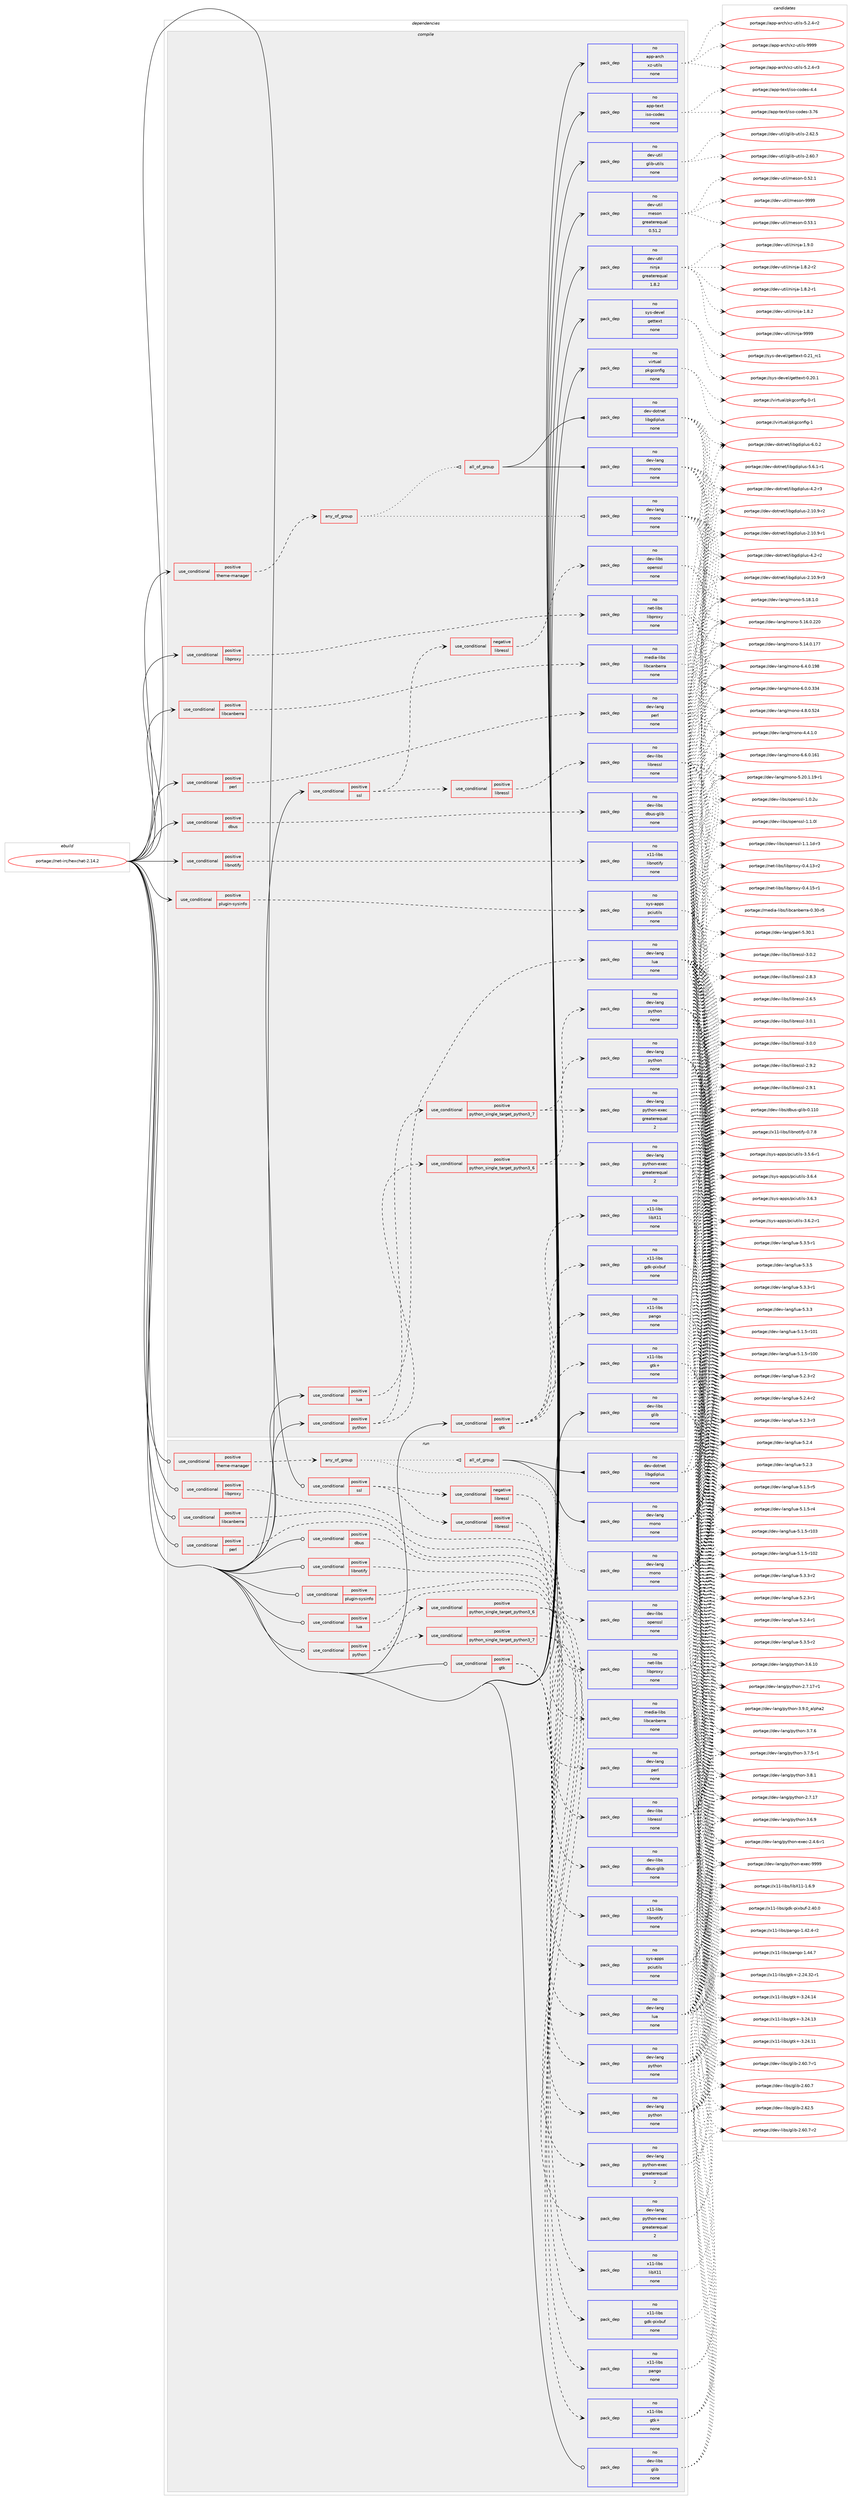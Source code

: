 digraph prolog {

# *************
# Graph options
# *************

newrank=true;
concentrate=true;
compound=true;
graph [rankdir=LR,fontname=Helvetica,fontsize=10,ranksep=1.5];#, ranksep=2.5, nodesep=0.2];
edge  [arrowhead=vee];
node  [fontname=Helvetica,fontsize=10];

# **********
# The ebuild
# **********

subgraph cluster_leftcol {
color=gray;
rank=same;
label=<<i>ebuild</i>>;
id [label="portage://net-irc/hexchat-2.14.2", color=red, width=4, href="../net-irc/hexchat-2.14.2.svg"];
}

# ****************
# The dependencies
# ****************

subgraph cluster_midcol {
color=gray;
label=<<i>dependencies</i>>;
subgraph cluster_compile {
fillcolor="#eeeeee";
style=filled;
label=<<i>compile</i>>;
subgraph cond20592 {
dependency92343 [label=<<TABLE BORDER="0" CELLBORDER="1" CELLSPACING="0" CELLPADDING="4"><TR><TD ROWSPAN="3" CELLPADDING="10">use_conditional</TD></TR><TR><TD>positive</TD></TR><TR><TD>dbus</TD></TR></TABLE>>, shape=none, color=red];
subgraph pack70042 {
dependency92344 [label=<<TABLE BORDER="0" CELLBORDER="1" CELLSPACING="0" CELLPADDING="4" WIDTH="220"><TR><TD ROWSPAN="6" CELLPADDING="30">pack_dep</TD></TR><TR><TD WIDTH="110">no</TD></TR><TR><TD>dev-libs</TD></TR><TR><TD>dbus-glib</TD></TR><TR><TD>none</TD></TR><TR><TD></TD></TR></TABLE>>, shape=none, color=blue];
}
dependency92343:e -> dependency92344:w [weight=20,style="dashed",arrowhead="vee"];
}
id:e -> dependency92343:w [weight=20,style="solid",arrowhead="vee"];
subgraph cond20593 {
dependency92345 [label=<<TABLE BORDER="0" CELLBORDER="1" CELLSPACING="0" CELLPADDING="4"><TR><TD ROWSPAN="3" CELLPADDING="10">use_conditional</TD></TR><TR><TD>positive</TD></TR><TR><TD>gtk</TD></TR></TABLE>>, shape=none, color=red];
subgraph pack70043 {
dependency92346 [label=<<TABLE BORDER="0" CELLBORDER="1" CELLSPACING="0" CELLPADDING="4" WIDTH="220"><TR><TD ROWSPAN="6" CELLPADDING="30">pack_dep</TD></TR><TR><TD WIDTH="110">no</TD></TR><TR><TD>x11-libs</TD></TR><TR><TD>gdk-pixbuf</TD></TR><TR><TD>none</TD></TR><TR><TD></TD></TR></TABLE>>, shape=none, color=blue];
}
dependency92345:e -> dependency92346:w [weight=20,style="dashed",arrowhead="vee"];
subgraph pack70044 {
dependency92347 [label=<<TABLE BORDER="0" CELLBORDER="1" CELLSPACING="0" CELLPADDING="4" WIDTH="220"><TR><TD ROWSPAN="6" CELLPADDING="30">pack_dep</TD></TR><TR><TD WIDTH="110">no</TD></TR><TR><TD>x11-libs</TD></TR><TR><TD>gtk+</TD></TR><TR><TD>none</TD></TR><TR><TD></TD></TR></TABLE>>, shape=none, color=blue];
}
dependency92345:e -> dependency92347:w [weight=20,style="dashed",arrowhead="vee"];
subgraph pack70045 {
dependency92348 [label=<<TABLE BORDER="0" CELLBORDER="1" CELLSPACING="0" CELLPADDING="4" WIDTH="220"><TR><TD ROWSPAN="6" CELLPADDING="30">pack_dep</TD></TR><TR><TD WIDTH="110">no</TD></TR><TR><TD>x11-libs</TD></TR><TR><TD>libX11</TD></TR><TR><TD>none</TD></TR><TR><TD></TD></TR></TABLE>>, shape=none, color=blue];
}
dependency92345:e -> dependency92348:w [weight=20,style="dashed",arrowhead="vee"];
subgraph pack70046 {
dependency92349 [label=<<TABLE BORDER="0" CELLBORDER="1" CELLSPACING="0" CELLPADDING="4" WIDTH="220"><TR><TD ROWSPAN="6" CELLPADDING="30">pack_dep</TD></TR><TR><TD WIDTH="110">no</TD></TR><TR><TD>x11-libs</TD></TR><TR><TD>pango</TD></TR><TR><TD>none</TD></TR><TR><TD></TD></TR></TABLE>>, shape=none, color=blue];
}
dependency92345:e -> dependency92349:w [weight=20,style="dashed",arrowhead="vee"];
}
id:e -> dependency92345:w [weight=20,style="solid",arrowhead="vee"];
subgraph cond20594 {
dependency92350 [label=<<TABLE BORDER="0" CELLBORDER="1" CELLSPACING="0" CELLPADDING="4"><TR><TD ROWSPAN="3" CELLPADDING="10">use_conditional</TD></TR><TR><TD>positive</TD></TR><TR><TD>libcanberra</TD></TR></TABLE>>, shape=none, color=red];
subgraph pack70047 {
dependency92351 [label=<<TABLE BORDER="0" CELLBORDER="1" CELLSPACING="0" CELLPADDING="4" WIDTH="220"><TR><TD ROWSPAN="6" CELLPADDING="30">pack_dep</TD></TR><TR><TD WIDTH="110">no</TD></TR><TR><TD>media-libs</TD></TR><TR><TD>libcanberra</TD></TR><TR><TD>none</TD></TR><TR><TD></TD></TR></TABLE>>, shape=none, color=blue];
}
dependency92350:e -> dependency92351:w [weight=20,style="dashed",arrowhead="vee"];
}
id:e -> dependency92350:w [weight=20,style="solid",arrowhead="vee"];
subgraph cond20595 {
dependency92352 [label=<<TABLE BORDER="0" CELLBORDER="1" CELLSPACING="0" CELLPADDING="4"><TR><TD ROWSPAN="3" CELLPADDING="10">use_conditional</TD></TR><TR><TD>positive</TD></TR><TR><TD>libnotify</TD></TR></TABLE>>, shape=none, color=red];
subgraph pack70048 {
dependency92353 [label=<<TABLE BORDER="0" CELLBORDER="1" CELLSPACING="0" CELLPADDING="4" WIDTH="220"><TR><TD ROWSPAN="6" CELLPADDING="30">pack_dep</TD></TR><TR><TD WIDTH="110">no</TD></TR><TR><TD>x11-libs</TD></TR><TR><TD>libnotify</TD></TR><TR><TD>none</TD></TR><TR><TD></TD></TR></TABLE>>, shape=none, color=blue];
}
dependency92352:e -> dependency92353:w [weight=20,style="dashed",arrowhead="vee"];
}
id:e -> dependency92352:w [weight=20,style="solid",arrowhead="vee"];
subgraph cond20596 {
dependency92354 [label=<<TABLE BORDER="0" CELLBORDER="1" CELLSPACING="0" CELLPADDING="4"><TR><TD ROWSPAN="3" CELLPADDING="10">use_conditional</TD></TR><TR><TD>positive</TD></TR><TR><TD>libproxy</TD></TR></TABLE>>, shape=none, color=red];
subgraph pack70049 {
dependency92355 [label=<<TABLE BORDER="0" CELLBORDER="1" CELLSPACING="0" CELLPADDING="4" WIDTH="220"><TR><TD ROWSPAN="6" CELLPADDING="30">pack_dep</TD></TR><TR><TD WIDTH="110">no</TD></TR><TR><TD>net-libs</TD></TR><TR><TD>libproxy</TD></TR><TR><TD>none</TD></TR><TR><TD></TD></TR></TABLE>>, shape=none, color=blue];
}
dependency92354:e -> dependency92355:w [weight=20,style="dashed",arrowhead="vee"];
}
id:e -> dependency92354:w [weight=20,style="solid",arrowhead="vee"];
subgraph cond20597 {
dependency92356 [label=<<TABLE BORDER="0" CELLBORDER="1" CELLSPACING="0" CELLPADDING="4"><TR><TD ROWSPAN="3" CELLPADDING="10">use_conditional</TD></TR><TR><TD>positive</TD></TR><TR><TD>lua</TD></TR></TABLE>>, shape=none, color=red];
subgraph pack70050 {
dependency92357 [label=<<TABLE BORDER="0" CELLBORDER="1" CELLSPACING="0" CELLPADDING="4" WIDTH="220"><TR><TD ROWSPAN="6" CELLPADDING="30">pack_dep</TD></TR><TR><TD WIDTH="110">no</TD></TR><TR><TD>dev-lang</TD></TR><TR><TD>lua</TD></TR><TR><TD>none</TD></TR><TR><TD></TD></TR></TABLE>>, shape=none, color=blue];
}
dependency92356:e -> dependency92357:w [weight=20,style="dashed",arrowhead="vee"];
}
id:e -> dependency92356:w [weight=20,style="solid",arrowhead="vee"];
subgraph cond20598 {
dependency92358 [label=<<TABLE BORDER="0" CELLBORDER="1" CELLSPACING="0" CELLPADDING="4"><TR><TD ROWSPAN="3" CELLPADDING="10">use_conditional</TD></TR><TR><TD>positive</TD></TR><TR><TD>perl</TD></TR></TABLE>>, shape=none, color=red];
subgraph pack70051 {
dependency92359 [label=<<TABLE BORDER="0" CELLBORDER="1" CELLSPACING="0" CELLPADDING="4" WIDTH="220"><TR><TD ROWSPAN="6" CELLPADDING="30">pack_dep</TD></TR><TR><TD WIDTH="110">no</TD></TR><TR><TD>dev-lang</TD></TR><TR><TD>perl</TD></TR><TR><TD>none</TD></TR><TR><TD></TD></TR></TABLE>>, shape=none, color=blue];
}
dependency92358:e -> dependency92359:w [weight=20,style="dashed",arrowhead="vee"];
}
id:e -> dependency92358:w [weight=20,style="solid",arrowhead="vee"];
subgraph cond20599 {
dependency92360 [label=<<TABLE BORDER="0" CELLBORDER="1" CELLSPACING="0" CELLPADDING="4"><TR><TD ROWSPAN="3" CELLPADDING="10">use_conditional</TD></TR><TR><TD>positive</TD></TR><TR><TD>plugin-sysinfo</TD></TR></TABLE>>, shape=none, color=red];
subgraph pack70052 {
dependency92361 [label=<<TABLE BORDER="0" CELLBORDER="1" CELLSPACING="0" CELLPADDING="4" WIDTH="220"><TR><TD ROWSPAN="6" CELLPADDING="30">pack_dep</TD></TR><TR><TD WIDTH="110">no</TD></TR><TR><TD>sys-apps</TD></TR><TR><TD>pciutils</TD></TR><TR><TD>none</TD></TR><TR><TD></TD></TR></TABLE>>, shape=none, color=blue];
}
dependency92360:e -> dependency92361:w [weight=20,style="dashed",arrowhead="vee"];
}
id:e -> dependency92360:w [weight=20,style="solid",arrowhead="vee"];
subgraph cond20600 {
dependency92362 [label=<<TABLE BORDER="0" CELLBORDER="1" CELLSPACING="0" CELLPADDING="4"><TR><TD ROWSPAN="3" CELLPADDING="10">use_conditional</TD></TR><TR><TD>positive</TD></TR><TR><TD>python</TD></TR></TABLE>>, shape=none, color=red];
subgraph cond20601 {
dependency92363 [label=<<TABLE BORDER="0" CELLBORDER="1" CELLSPACING="0" CELLPADDING="4"><TR><TD ROWSPAN="3" CELLPADDING="10">use_conditional</TD></TR><TR><TD>positive</TD></TR><TR><TD>python_single_target_python3_6</TD></TR></TABLE>>, shape=none, color=red];
subgraph pack70053 {
dependency92364 [label=<<TABLE BORDER="0" CELLBORDER="1" CELLSPACING="0" CELLPADDING="4" WIDTH="220"><TR><TD ROWSPAN="6" CELLPADDING="30">pack_dep</TD></TR><TR><TD WIDTH="110">no</TD></TR><TR><TD>dev-lang</TD></TR><TR><TD>python</TD></TR><TR><TD>none</TD></TR><TR><TD></TD></TR></TABLE>>, shape=none, color=blue];
}
dependency92363:e -> dependency92364:w [weight=20,style="dashed",arrowhead="vee"];
subgraph pack70054 {
dependency92365 [label=<<TABLE BORDER="0" CELLBORDER="1" CELLSPACING="0" CELLPADDING="4" WIDTH="220"><TR><TD ROWSPAN="6" CELLPADDING="30">pack_dep</TD></TR><TR><TD WIDTH="110">no</TD></TR><TR><TD>dev-lang</TD></TR><TR><TD>python-exec</TD></TR><TR><TD>greaterequal</TD></TR><TR><TD>2</TD></TR></TABLE>>, shape=none, color=blue];
}
dependency92363:e -> dependency92365:w [weight=20,style="dashed",arrowhead="vee"];
}
dependency92362:e -> dependency92363:w [weight=20,style="dashed",arrowhead="vee"];
subgraph cond20602 {
dependency92366 [label=<<TABLE BORDER="0" CELLBORDER="1" CELLSPACING="0" CELLPADDING="4"><TR><TD ROWSPAN="3" CELLPADDING="10">use_conditional</TD></TR><TR><TD>positive</TD></TR><TR><TD>python_single_target_python3_7</TD></TR></TABLE>>, shape=none, color=red];
subgraph pack70055 {
dependency92367 [label=<<TABLE BORDER="0" CELLBORDER="1" CELLSPACING="0" CELLPADDING="4" WIDTH="220"><TR><TD ROWSPAN="6" CELLPADDING="30">pack_dep</TD></TR><TR><TD WIDTH="110">no</TD></TR><TR><TD>dev-lang</TD></TR><TR><TD>python</TD></TR><TR><TD>none</TD></TR><TR><TD></TD></TR></TABLE>>, shape=none, color=blue];
}
dependency92366:e -> dependency92367:w [weight=20,style="dashed",arrowhead="vee"];
subgraph pack70056 {
dependency92368 [label=<<TABLE BORDER="0" CELLBORDER="1" CELLSPACING="0" CELLPADDING="4" WIDTH="220"><TR><TD ROWSPAN="6" CELLPADDING="30">pack_dep</TD></TR><TR><TD WIDTH="110">no</TD></TR><TR><TD>dev-lang</TD></TR><TR><TD>python-exec</TD></TR><TR><TD>greaterequal</TD></TR><TR><TD>2</TD></TR></TABLE>>, shape=none, color=blue];
}
dependency92366:e -> dependency92368:w [weight=20,style="dashed",arrowhead="vee"];
}
dependency92362:e -> dependency92366:w [weight=20,style="dashed",arrowhead="vee"];
}
id:e -> dependency92362:w [weight=20,style="solid",arrowhead="vee"];
subgraph cond20603 {
dependency92369 [label=<<TABLE BORDER="0" CELLBORDER="1" CELLSPACING="0" CELLPADDING="4"><TR><TD ROWSPAN="3" CELLPADDING="10">use_conditional</TD></TR><TR><TD>positive</TD></TR><TR><TD>ssl</TD></TR></TABLE>>, shape=none, color=red];
subgraph cond20604 {
dependency92370 [label=<<TABLE BORDER="0" CELLBORDER="1" CELLSPACING="0" CELLPADDING="4"><TR><TD ROWSPAN="3" CELLPADDING="10">use_conditional</TD></TR><TR><TD>negative</TD></TR><TR><TD>libressl</TD></TR></TABLE>>, shape=none, color=red];
subgraph pack70057 {
dependency92371 [label=<<TABLE BORDER="0" CELLBORDER="1" CELLSPACING="0" CELLPADDING="4" WIDTH="220"><TR><TD ROWSPAN="6" CELLPADDING="30">pack_dep</TD></TR><TR><TD WIDTH="110">no</TD></TR><TR><TD>dev-libs</TD></TR><TR><TD>openssl</TD></TR><TR><TD>none</TD></TR><TR><TD></TD></TR></TABLE>>, shape=none, color=blue];
}
dependency92370:e -> dependency92371:w [weight=20,style="dashed",arrowhead="vee"];
}
dependency92369:e -> dependency92370:w [weight=20,style="dashed",arrowhead="vee"];
subgraph cond20605 {
dependency92372 [label=<<TABLE BORDER="0" CELLBORDER="1" CELLSPACING="0" CELLPADDING="4"><TR><TD ROWSPAN="3" CELLPADDING="10">use_conditional</TD></TR><TR><TD>positive</TD></TR><TR><TD>libressl</TD></TR></TABLE>>, shape=none, color=red];
subgraph pack70058 {
dependency92373 [label=<<TABLE BORDER="0" CELLBORDER="1" CELLSPACING="0" CELLPADDING="4" WIDTH="220"><TR><TD ROWSPAN="6" CELLPADDING="30">pack_dep</TD></TR><TR><TD WIDTH="110">no</TD></TR><TR><TD>dev-libs</TD></TR><TR><TD>libressl</TD></TR><TR><TD>none</TD></TR><TR><TD></TD></TR></TABLE>>, shape=none, color=blue];
}
dependency92372:e -> dependency92373:w [weight=20,style="dashed",arrowhead="vee"];
}
dependency92369:e -> dependency92372:w [weight=20,style="dashed",arrowhead="vee"];
}
id:e -> dependency92369:w [weight=20,style="solid",arrowhead="vee"];
subgraph cond20606 {
dependency92374 [label=<<TABLE BORDER="0" CELLBORDER="1" CELLSPACING="0" CELLPADDING="4"><TR><TD ROWSPAN="3" CELLPADDING="10">use_conditional</TD></TR><TR><TD>positive</TD></TR><TR><TD>theme-manager</TD></TR></TABLE>>, shape=none, color=red];
subgraph any1630 {
dependency92375 [label=<<TABLE BORDER="0" CELLBORDER="1" CELLSPACING="0" CELLPADDING="4"><TR><TD CELLPADDING="10">any_of_group</TD></TR></TABLE>>, shape=none, color=red];subgraph all82 {
dependency92376 [label=<<TABLE BORDER="0" CELLBORDER="1" CELLSPACING="0" CELLPADDING="4"><TR><TD CELLPADDING="10">all_of_group</TD></TR></TABLE>>, shape=none, color=red];subgraph pack70059 {
dependency92377 [label=<<TABLE BORDER="0" CELLBORDER="1" CELLSPACING="0" CELLPADDING="4" WIDTH="220"><TR><TD ROWSPAN="6" CELLPADDING="30">pack_dep</TD></TR><TR><TD WIDTH="110">no</TD></TR><TR><TD>dev-lang</TD></TR><TR><TD>mono</TD></TR><TR><TD>none</TD></TR><TR><TD></TD></TR></TABLE>>, shape=none, color=blue];
}
dependency92376:e -> dependency92377:w [weight=20,style="solid",arrowhead="inv"];
subgraph pack70060 {
dependency92378 [label=<<TABLE BORDER="0" CELLBORDER="1" CELLSPACING="0" CELLPADDING="4" WIDTH="220"><TR><TD ROWSPAN="6" CELLPADDING="30">pack_dep</TD></TR><TR><TD WIDTH="110">no</TD></TR><TR><TD>dev-dotnet</TD></TR><TR><TD>libgdiplus</TD></TR><TR><TD>none</TD></TR><TR><TD></TD></TR></TABLE>>, shape=none, color=blue];
}
dependency92376:e -> dependency92378:w [weight=20,style="solid",arrowhead="inv"];
}
dependency92375:e -> dependency92376:w [weight=20,style="dotted",arrowhead="oinv"];
subgraph pack70061 {
dependency92379 [label=<<TABLE BORDER="0" CELLBORDER="1" CELLSPACING="0" CELLPADDING="4" WIDTH="220"><TR><TD ROWSPAN="6" CELLPADDING="30">pack_dep</TD></TR><TR><TD WIDTH="110">no</TD></TR><TR><TD>dev-lang</TD></TR><TR><TD>mono</TD></TR><TR><TD>none</TD></TR><TR><TD></TD></TR></TABLE>>, shape=none, color=blue];
}
dependency92375:e -> dependency92379:w [weight=20,style="dotted",arrowhead="oinv"];
}
dependency92374:e -> dependency92375:w [weight=20,style="dashed",arrowhead="vee"];
}
id:e -> dependency92374:w [weight=20,style="solid",arrowhead="vee"];
subgraph pack70062 {
dependency92380 [label=<<TABLE BORDER="0" CELLBORDER="1" CELLSPACING="0" CELLPADDING="4" WIDTH="220"><TR><TD ROWSPAN="6" CELLPADDING="30">pack_dep</TD></TR><TR><TD WIDTH="110">no</TD></TR><TR><TD>app-arch</TD></TR><TR><TD>xz-utils</TD></TR><TR><TD>none</TD></TR><TR><TD></TD></TR></TABLE>>, shape=none, color=blue];
}
id:e -> dependency92380:w [weight=20,style="solid",arrowhead="vee"];
subgraph pack70063 {
dependency92381 [label=<<TABLE BORDER="0" CELLBORDER="1" CELLSPACING="0" CELLPADDING="4" WIDTH="220"><TR><TD ROWSPAN="6" CELLPADDING="30">pack_dep</TD></TR><TR><TD WIDTH="110">no</TD></TR><TR><TD>app-text</TD></TR><TR><TD>iso-codes</TD></TR><TR><TD>none</TD></TR><TR><TD></TD></TR></TABLE>>, shape=none, color=blue];
}
id:e -> dependency92381:w [weight=20,style="solid",arrowhead="vee"];
subgraph pack70064 {
dependency92382 [label=<<TABLE BORDER="0" CELLBORDER="1" CELLSPACING="0" CELLPADDING="4" WIDTH="220"><TR><TD ROWSPAN="6" CELLPADDING="30">pack_dep</TD></TR><TR><TD WIDTH="110">no</TD></TR><TR><TD>dev-libs</TD></TR><TR><TD>glib</TD></TR><TR><TD>none</TD></TR><TR><TD></TD></TR></TABLE>>, shape=none, color=blue];
}
id:e -> dependency92382:w [weight=20,style="solid",arrowhead="vee"];
subgraph pack70065 {
dependency92383 [label=<<TABLE BORDER="0" CELLBORDER="1" CELLSPACING="0" CELLPADDING="4" WIDTH="220"><TR><TD ROWSPAN="6" CELLPADDING="30">pack_dep</TD></TR><TR><TD WIDTH="110">no</TD></TR><TR><TD>dev-util</TD></TR><TR><TD>glib-utils</TD></TR><TR><TD>none</TD></TR><TR><TD></TD></TR></TABLE>>, shape=none, color=blue];
}
id:e -> dependency92383:w [weight=20,style="solid",arrowhead="vee"];
subgraph pack70066 {
dependency92384 [label=<<TABLE BORDER="0" CELLBORDER="1" CELLSPACING="0" CELLPADDING="4" WIDTH="220"><TR><TD ROWSPAN="6" CELLPADDING="30">pack_dep</TD></TR><TR><TD WIDTH="110">no</TD></TR><TR><TD>dev-util</TD></TR><TR><TD>meson</TD></TR><TR><TD>greaterequal</TD></TR><TR><TD>0.51.2</TD></TR></TABLE>>, shape=none, color=blue];
}
id:e -> dependency92384:w [weight=20,style="solid",arrowhead="vee"];
subgraph pack70067 {
dependency92385 [label=<<TABLE BORDER="0" CELLBORDER="1" CELLSPACING="0" CELLPADDING="4" WIDTH="220"><TR><TD ROWSPAN="6" CELLPADDING="30">pack_dep</TD></TR><TR><TD WIDTH="110">no</TD></TR><TR><TD>dev-util</TD></TR><TR><TD>ninja</TD></TR><TR><TD>greaterequal</TD></TR><TR><TD>1.8.2</TD></TR></TABLE>>, shape=none, color=blue];
}
id:e -> dependency92385:w [weight=20,style="solid",arrowhead="vee"];
subgraph pack70068 {
dependency92386 [label=<<TABLE BORDER="0" CELLBORDER="1" CELLSPACING="0" CELLPADDING="4" WIDTH="220"><TR><TD ROWSPAN="6" CELLPADDING="30">pack_dep</TD></TR><TR><TD WIDTH="110">no</TD></TR><TR><TD>sys-devel</TD></TR><TR><TD>gettext</TD></TR><TR><TD>none</TD></TR><TR><TD></TD></TR></TABLE>>, shape=none, color=blue];
}
id:e -> dependency92386:w [weight=20,style="solid",arrowhead="vee"];
subgraph pack70069 {
dependency92387 [label=<<TABLE BORDER="0" CELLBORDER="1" CELLSPACING="0" CELLPADDING="4" WIDTH="220"><TR><TD ROWSPAN="6" CELLPADDING="30">pack_dep</TD></TR><TR><TD WIDTH="110">no</TD></TR><TR><TD>virtual</TD></TR><TR><TD>pkgconfig</TD></TR><TR><TD>none</TD></TR><TR><TD></TD></TR></TABLE>>, shape=none, color=blue];
}
id:e -> dependency92387:w [weight=20,style="solid",arrowhead="vee"];
}
subgraph cluster_compileandrun {
fillcolor="#eeeeee";
style=filled;
label=<<i>compile and run</i>>;
}
subgraph cluster_run {
fillcolor="#eeeeee";
style=filled;
label=<<i>run</i>>;
subgraph cond20607 {
dependency92388 [label=<<TABLE BORDER="0" CELLBORDER="1" CELLSPACING="0" CELLPADDING="4"><TR><TD ROWSPAN="3" CELLPADDING="10">use_conditional</TD></TR><TR><TD>positive</TD></TR><TR><TD>dbus</TD></TR></TABLE>>, shape=none, color=red];
subgraph pack70070 {
dependency92389 [label=<<TABLE BORDER="0" CELLBORDER="1" CELLSPACING="0" CELLPADDING="4" WIDTH="220"><TR><TD ROWSPAN="6" CELLPADDING="30">pack_dep</TD></TR><TR><TD WIDTH="110">no</TD></TR><TR><TD>dev-libs</TD></TR><TR><TD>dbus-glib</TD></TR><TR><TD>none</TD></TR><TR><TD></TD></TR></TABLE>>, shape=none, color=blue];
}
dependency92388:e -> dependency92389:w [weight=20,style="dashed",arrowhead="vee"];
}
id:e -> dependency92388:w [weight=20,style="solid",arrowhead="odot"];
subgraph cond20608 {
dependency92390 [label=<<TABLE BORDER="0" CELLBORDER="1" CELLSPACING="0" CELLPADDING="4"><TR><TD ROWSPAN="3" CELLPADDING="10">use_conditional</TD></TR><TR><TD>positive</TD></TR><TR><TD>gtk</TD></TR></TABLE>>, shape=none, color=red];
subgraph pack70071 {
dependency92391 [label=<<TABLE BORDER="0" CELLBORDER="1" CELLSPACING="0" CELLPADDING="4" WIDTH="220"><TR><TD ROWSPAN="6" CELLPADDING="30">pack_dep</TD></TR><TR><TD WIDTH="110">no</TD></TR><TR><TD>x11-libs</TD></TR><TR><TD>gdk-pixbuf</TD></TR><TR><TD>none</TD></TR><TR><TD></TD></TR></TABLE>>, shape=none, color=blue];
}
dependency92390:e -> dependency92391:w [weight=20,style="dashed",arrowhead="vee"];
subgraph pack70072 {
dependency92392 [label=<<TABLE BORDER="0" CELLBORDER="1" CELLSPACING="0" CELLPADDING="4" WIDTH="220"><TR><TD ROWSPAN="6" CELLPADDING="30">pack_dep</TD></TR><TR><TD WIDTH="110">no</TD></TR><TR><TD>x11-libs</TD></TR><TR><TD>gtk+</TD></TR><TR><TD>none</TD></TR><TR><TD></TD></TR></TABLE>>, shape=none, color=blue];
}
dependency92390:e -> dependency92392:w [weight=20,style="dashed",arrowhead="vee"];
subgraph pack70073 {
dependency92393 [label=<<TABLE BORDER="0" CELLBORDER="1" CELLSPACING="0" CELLPADDING="4" WIDTH="220"><TR><TD ROWSPAN="6" CELLPADDING="30">pack_dep</TD></TR><TR><TD WIDTH="110">no</TD></TR><TR><TD>x11-libs</TD></TR><TR><TD>libX11</TD></TR><TR><TD>none</TD></TR><TR><TD></TD></TR></TABLE>>, shape=none, color=blue];
}
dependency92390:e -> dependency92393:w [weight=20,style="dashed",arrowhead="vee"];
subgraph pack70074 {
dependency92394 [label=<<TABLE BORDER="0" CELLBORDER="1" CELLSPACING="0" CELLPADDING="4" WIDTH="220"><TR><TD ROWSPAN="6" CELLPADDING="30">pack_dep</TD></TR><TR><TD WIDTH="110">no</TD></TR><TR><TD>x11-libs</TD></TR><TR><TD>pango</TD></TR><TR><TD>none</TD></TR><TR><TD></TD></TR></TABLE>>, shape=none, color=blue];
}
dependency92390:e -> dependency92394:w [weight=20,style="dashed",arrowhead="vee"];
}
id:e -> dependency92390:w [weight=20,style="solid",arrowhead="odot"];
subgraph cond20609 {
dependency92395 [label=<<TABLE BORDER="0" CELLBORDER="1" CELLSPACING="0" CELLPADDING="4"><TR><TD ROWSPAN="3" CELLPADDING="10">use_conditional</TD></TR><TR><TD>positive</TD></TR><TR><TD>libcanberra</TD></TR></TABLE>>, shape=none, color=red];
subgraph pack70075 {
dependency92396 [label=<<TABLE BORDER="0" CELLBORDER="1" CELLSPACING="0" CELLPADDING="4" WIDTH="220"><TR><TD ROWSPAN="6" CELLPADDING="30">pack_dep</TD></TR><TR><TD WIDTH="110">no</TD></TR><TR><TD>media-libs</TD></TR><TR><TD>libcanberra</TD></TR><TR><TD>none</TD></TR><TR><TD></TD></TR></TABLE>>, shape=none, color=blue];
}
dependency92395:e -> dependency92396:w [weight=20,style="dashed",arrowhead="vee"];
}
id:e -> dependency92395:w [weight=20,style="solid",arrowhead="odot"];
subgraph cond20610 {
dependency92397 [label=<<TABLE BORDER="0" CELLBORDER="1" CELLSPACING="0" CELLPADDING="4"><TR><TD ROWSPAN="3" CELLPADDING="10">use_conditional</TD></TR><TR><TD>positive</TD></TR><TR><TD>libnotify</TD></TR></TABLE>>, shape=none, color=red];
subgraph pack70076 {
dependency92398 [label=<<TABLE BORDER="0" CELLBORDER="1" CELLSPACING="0" CELLPADDING="4" WIDTH="220"><TR><TD ROWSPAN="6" CELLPADDING="30">pack_dep</TD></TR><TR><TD WIDTH="110">no</TD></TR><TR><TD>x11-libs</TD></TR><TR><TD>libnotify</TD></TR><TR><TD>none</TD></TR><TR><TD></TD></TR></TABLE>>, shape=none, color=blue];
}
dependency92397:e -> dependency92398:w [weight=20,style="dashed",arrowhead="vee"];
}
id:e -> dependency92397:w [weight=20,style="solid",arrowhead="odot"];
subgraph cond20611 {
dependency92399 [label=<<TABLE BORDER="0" CELLBORDER="1" CELLSPACING="0" CELLPADDING="4"><TR><TD ROWSPAN="3" CELLPADDING="10">use_conditional</TD></TR><TR><TD>positive</TD></TR><TR><TD>libproxy</TD></TR></TABLE>>, shape=none, color=red];
subgraph pack70077 {
dependency92400 [label=<<TABLE BORDER="0" CELLBORDER="1" CELLSPACING="0" CELLPADDING="4" WIDTH="220"><TR><TD ROWSPAN="6" CELLPADDING="30">pack_dep</TD></TR><TR><TD WIDTH="110">no</TD></TR><TR><TD>net-libs</TD></TR><TR><TD>libproxy</TD></TR><TR><TD>none</TD></TR><TR><TD></TD></TR></TABLE>>, shape=none, color=blue];
}
dependency92399:e -> dependency92400:w [weight=20,style="dashed",arrowhead="vee"];
}
id:e -> dependency92399:w [weight=20,style="solid",arrowhead="odot"];
subgraph cond20612 {
dependency92401 [label=<<TABLE BORDER="0" CELLBORDER="1" CELLSPACING="0" CELLPADDING="4"><TR><TD ROWSPAN="3" CELLPADDING="10">use_conditional</TD></TR><TR><TD>positive</TD></TR><TR><TD>lua</TD></TR></TABLE>>, shape=none, color=red];
subgraph pack70078 {
dependency92402 [label=<<TABLE BORDER="0" CELLBORDER="1" CELLSPACING="0" CELLPADDING="4" WIDTH="220"><TR><TD ROWSPAN="6" CELLPADDING="30">pack_dep</TD></TR><TR><TD WIDTH="110">no</TD></TR><TR><TD>dev-lang</TD></TR><TR><TD>lua</TD></TR><TR><TD>none</TD></TR><TR><TD></TD></TR></TABLE>>, shape=none, color=blue];
}
dependency92401:e -> dependency92402:w [weight=20,style="dashed",arrowhead="vee"];
}
id:e -> dependency92401:w [weight=20,style="solid",arrowhead="odot"];
subgraph cond20613 {
dependency92403 [label=<<TABLE BORDER="0" CELLBORDER="1" CELLSPACING="0" CELLPADDING="4"><TR><TD ROWSPAN="3" CELLPADDING="10">use_conditional</TD></TR><TR><TD>positive</TD></TR><TR><TD>perl</TD></TR></TABLE>>, shape=none, color=red];
subgraph pack70079 {
dependency92404 [label=<<TABLE BORDER="0" CELLBORDER="1" CELLSPACING="0" CELLPADDING="4" WIDTH="220"><TR><TD ROWSPAN="6" CELLPADDING="30">pack_dep</TD></TR><TR><TD WIDTH="110">no</TD></TR><TR><TD>dev-lang</TD></TR><TR><TD>perl</TD></TR><TR><TD>none</TD></TR><TR><TD></TD></TR></TABLE>>, shape=none, color=blue];
}
dependency92403:e -> dependency92404:w [weight=20,style="dashed",arrowhead="vee"];
}
id:e -> dependency92403:w [weight=20,style="solid",arrowhead="odot"];
subgraph cond20614 {
dependency92405 [label=<<TABLE BORDER="0" CELLBORDER="1" CELLSPACING="0" CELLPADDING="4"><TR><TD ROWSPAN="3" CELLPADDING="10">use_conditional</TD></TR><TR><TD>positive</TD></TR><TR><TD>plugin-sysinfo</TD></TR></TABLE>>, shape=none, color=red];
subgraph pack70080 {
dependency92406 [label=<<TABLE BORDER="0" CELLBORDER="1" CELLSPACING="0" CELLPADDING="4" WIDTH="220"><TR><TD ROWSPAN="6" CELLPADDING="30">pack_dep</TD></TR><TR><TD WIDTH="110">no</TD></TR><TR><TD>sys-apps</TD></TR><TR><TD>pciutils</TD></TR><TR><TD>none</TD></TR><TR><TD></TD></TR></TABLE>>, shape=none, color=blue];
}
dependency92405:e -> dependency92406:w [weight=20,style="dashed",arrowhead="vee"];
}
id:e -> dependency92405:w [weight=20,style="solid",arrowhead="odot"];
subgraph cond20615 {
dependency92407 [label=<<TABLE BORDER="0" CELLBORDER="1" CELLSPACING="0" CELLPADDING="4"><TR><TD ROWSPAN="3" CELLPADDING="10">use_conditional</TD></TR><TR><TD>positive</TD></TR><TR><TD>python</TD></TR></TABLE>>, shape=none, color=red];
subgraph cond20616 {
dependency92408 [label=<<TABLE BORDER="0" CELLBORDER="1" CELLSPACING="0" CELLPADDING="4"><TR><TD ROWSPAN="3" CELLPADDING="10">use_conditional</TD></TR><TR><TD>positive</TD></TR><TR><TD>python_single_target_python3_6</TD></TR></TABLE>>, shape=none, color=red];
subgraph pack70081 {
dependency92409 [label=<<TABLE BORDER="0" CELLBORDER="1" CELLSPACING="0" CELLPADDING="4" WIDTH="220"><TR><TD ROWSPAN="6" CELLPADDING="30">pack_dep</TD></TR><TR><TD WIDTH="110">no</TD></TR><TR><TD>dev-lang</TD></TR><TR><TD>python</TD></TR><TR><TD>none</TD></TR><TR><TD></TD></TR></TABLE>>, shape=none, color=blue];
}
dependency92408:e -> dependency92409:w [weight=20,style="dashed",arrowhead="vee"];
subgraph pack70082 {
dependency92410 [label=<<TABLE BORDER="0" CELLBORDER="1" CELLSPACING="0" CELLPADDING="4" WIDTH="220"><TR><TD ROWSPAN="6" CELLPADDING="30">pack_dep</TD></TR><TR><TD WIDTH="110">no</TD></TR><TR><TD>dev-lang</TD></TR><TR><TD>python-exec</TD></TR><TR><TD>greaterequal</TD></TR><TR><TD>2</TD></TR></TABLE>>, shape=none, color=blue];
}
dependency92408:e -> dependency92410:w [weight=20,style="dashed",arrowhead="vee"];
}
dependency92407:e -> dependency92408:w [weight=20,style="dashed",arrowhead="vee"];
subgraph cond20617 {
dependency92411 [label=<<TABLE BORDER="0" CELLBORDER="1" CELLSPACING="0" CELLPADDING="4"><TR><TD ROWSPAN="3" CELLPADDING="10">use_conditional</TD></TR><TR><TD>positive</TD></TR><TR><TD>python_single_target_python3_7</TD></TR></TABLE>>, shape=none, color=red];
subgraph pack70083 {
dependency92412 [label=<<TABLE BORDER="0" CELLBORDER="1" CELLSPACING="0" CELLPADDING="4" WIDTH="220"><TR><TD ROWSPAN="6" CELLPADDING="30">pack_dep</TD></TR><TR><TD WIDTH="110">no</TD></TR><TR><TD>dev-lang</TD></TR><TR><TD>python</TD></TR><TR><TD>none</TD></TR><TR><TD></TD></TR></TABLE>>, shape=none, color=blue];
}
dependency92411:e -> dependency92412:w [weight=20,style="dashed",arrowhead="vee"];
subgraph pack70084 {
dependency92413 [label=<<TABLE BORDER="0" CELLBORDER="1" CELLSPACING="0" CELLPADDING="4" WIDTH="220"><TR><TD ROWSPAN="6" CELLPADDING="30">pack_dep</TD></TR><TR><TD WIDTH="110">no</TD></TR><TR><TD>dev-lang</TD></TR><TR><TD>python-exec</TD></TR><TR><TD>greaterequal</TD></TR><TR><TD>2</TD></TR></TABLE>>, shape=none, color=blue];
}
dependency92411:e -> dependency92413:w [weight=20,style="dashed",arrowhead="vee"];
}
dependency92407:e -> dependency92411:w [weight=20,style="dashed",arrowhead="vee"];
}
id:e -> dependency92407:w [weight=20,style="solid",arrowhead="odot"];
subgraph cond20618 {
dependency92414 [label=<<TABLE BORDER="0" CELLBORDER="1" CELLSPACING="0" CELLPADDING="4"><TR><TD ROWSPAN="3" CELLPADDING="10">use_conditional</TD></TR><TR><TD>positive</TD></TR><TR><TD>ssl</TD></TR></TABLE>>, shape=none, color=red];
subgraph cond20619 {
dependency92415 [label=<<TABLE BORDER="0" CELLBORDER="1" CELLSPACING="0" CELLPADDING="4"><TR><TD ROWSPAN="3" CELLPADDING="10">use_conditional</TD></TR><TR><TD>negative</TD></TR><TR><TD>libressl</TD></TR></TABLE>>, shape=none, color=red];
subgraph pack70085 {
dependency92416 [label=<<TABLE BORDER="0" CELLBORDER="1" CELLSPACING="0" CELLPADDING="4" WIDTH="220"><TR><TD ROWSPAN="6" CELLPADDING="30">pack_dep</TD></TR><TR><TD WIDTH="110">no</TD></TR><TR><TD>dev-libs</TD></TR><TR><TD>openssl</TD></TR><TR><TD>none</TD></TR><TR><TD></TD></TR></TABLE>>, shape=none, color=blue];
}
dependency92415:e -> dependency92416:w [weight=20,style="dashed",arrowhead="vee"];
}
dependency92414:e -> dependency92415:w [weight=20,style="dashed",arrowhead="vee"];
subgraph cond20620 {
dependency92417 [label=<<TABLE BORDER="0" CELLBORDER="1" CELLSPACING="0" CELLPADDING="4"><TR><TD ROWSPAN="3" CELLPADDING="10">use_conditional</TD></TR><TR><TD>positive</TD></TR><TR><TD>libressl</TD></TR></TABLE>>, shape=none, color=red];
subgraph pack70086 {
dependency92418 [label=<<TABLE BORDER="0" CELLBORDER="1" CELLSPACING="0" CELLPADDING="4" WIDTH="220"><TR><TD ROWSPAN="6" CELLPADDING="30">pack_dep</TD></TR><TR><TD WIDTH="110">no</TD></TR><TR><TD>dev-libs</TD></TR><TR><TD>libressl</TD></TR><TR><TD>none</TD></TR><TR><TD></TD></TR></TABLE>>, shape=none, color=blue];
}
dependency92417:e -> dependency92418:w [weight=20,style="dashed",arrowhead="vee"];
}
dependency92414:e -> dependency92417:w [weight=20,style="dashed",arrowhead="vee"];
}
id:e -> dependency92414:w [weight=20,style="solid",arrowhead="odot"];
subgraph cond20621 {
dependency92419 [label=<<TABLE BORDER="0" CELLBORDER="1" CELLSPACING="0" CELLPADDING="4"><TR><TD ROWSPAN="3" CELLPADDING="10">use_conditional</TD></TR><TR><TD>positive</TD></TR><TR><TD>theme-manager</TD></TR></TABLE>>, shape=none, color=red];
subgraph any1631 {
dependency92420 [label=<<TABLE BORDER="0" CELLBORDER="1" CELLSPACING="0" CELLPADDING="4"><TR><TD CELLPADDING="10">any_of_group</TD></TR></TABLE>>, shape=none, color=red];subgraph all83 {
dependency92421 [label=<<TABLE BORDER="0" CELLBORDER="1" CELLSPACING="0" CELLPADDING="4"><TR><TD CELLPADDING="10">all_of_group</TD></TR></TABLE>>, shape=none, color=red];subgraph pack70087 {
dependency92422 [label=<<TABLE BORDER="0" CELLBORDER="1" CELLSPACING="0" CELLPADDING="4" WIDTH="220"><TR><TD ROWSPAN="6" CELLPADDING="30">pack_dep</TD></TR><TR><TD WIDTH="110">no</TD></TR><TR><TD>dev-lang</TD></TR><TR><TD>mono</TD></TR><TR><TD>none</TD></TR><TR><TD></TD></TR></TABLE>>, shape=none, color=blue];
}
dependency92421:e -> dependency92422:w [weight=20,style="solid",arrowhead="inv"];
subgraph pack70088 {
dependency92423 [label=<<TABLE BORDER="0" CELLBORDER="1" CELLSPACING="0" CELLPADDING="4" WIDTH="220"><TR><TD ROWSPAN="6" CELLPADDING="30">pack_dep</TD></TR><TR><TD WIDTH="110">no</TD></TR><TR><TD>dev-dotnet</TD></TR><TR><TD>libgdiplus</TD></TR><TR><TD>none</TD></TR><TR><TD></TD></TR></TABLE>>, shape=none, color=blue];
}
dependency92421:e -> dependency92423:w [weight=20,style="solid",arrowhead="inv"];
}
dependency92420:e -> dependency92421:w [weight=20,style="dotted",arrowhead="oinv"];
subgraph pack70089 {
dependency92424 [label=<<TABLE BORDER="0" CELLBORDER="1" CELLSPACING="0" CELLPADDING="4" WIDTH="220"><TR><TD ROWSPAN="6" CELLPADDING="30">pack_dep</TD></TR><TR><TD WIDTH="110">no</TD></TR><TR><TD>dev-lang</TD></TR><TR><TD>mono</TD></TR><TR><TD>none</TD></TR><TR><TD></TD></TR></TABLE>>, shape=none, color=blue];
}
dependency92420:e -> dependency92424:w [weight=20,style="dotted",arrowhead="oinv"];
}
dependency92419:e -> dependency92420:w [weight=20,style="dashed",arrowhead="vee"];
}
id:e -> dependency92419:w [weight=20,style="solid",arrowhead="odot"];
subgraph pack70090 {
dependency92425 [label=<<TABLE BORDER="0" CELLBORDER="1" CELLSPACING="0" CELLPADDING="4" WIDTH="220"><TR><TD ROWSPAN="6" CELLPADDING="30">pack_dep</TD></TR><TR><TD WIDTH="110">no</TD></TR><TR><TD>dev-libs</TD></TR><TR><TD>glib</TD></TR><TR><TD>none</TD></TR><TR><TD></TD></TR></TABLE>>, shape=none, color=blue];
}
id:e -> dependency92425:w [weight=20,style="solid",arrowhead="odot"];
}
}

# **************
# The candidates
# **************

subgraph cluster_choices {
rank=same;
color=gray;
label=<<i>candidates</i>>;

subgraph choice70042 {
color=black;
nodesep=1;
choice100101118451081059811547100981171154510310810598454846494948 [label="portage://dev-libs/dbus-glib-0.110", color=red, width=4,href="../dev-libs/dbus-glib-0.110.svg"];
dependency92344:e -> choice100101118451081059811547100981171154510310810598454846494948:w [style=dotted,weight="100"];
}
subgraph choice70043 {
color=black;
nodesep=1;
choice1204949451081059811547103100107451121051209811710245504652484648 [label="portage://x11-libs/gdk-pixbuf-2.40.0", color=red, width=4,href="../x11-libs/gdk-pixbuf-2.40.0.svg"];
dependency92346:e -> choice1204949451081059811547103100107451121051209811710245504652484648:w [style=dotted,weight="100"];
}
subgraph choice70044 {
color=black;
nodesep=1;
choice1204949451081059811547103116107434551465052464952 [label="portage://x11-libs/gtk+-3.24.14", color=red, width=4,href="../x11-libs/gtk+-3.24.14.svg"];
choice1204949451081059811547103116107434551465052464951 [label="portage://x11-libs/gtk+-3.24.13", color=red, width=4,href="../x11-libs/gtk+-3.24.13.svg"];
choice1204949451081059811547103116107434551465052464949 [label="portage://x11-libs/gtk+-3.24.11", color=red, width=4,href="../x11-libs/gtk+-3.24.11.svg"];
choice12049494510810598115471031161074345504650524651504511449 [label="portage://x11-libs/gtk+-2.24.32-r1", color=red, width=4,href="../x11-libs/gtk+-2.24.32-r1.svg"];
dependency92347:e -> choice1204949451081059811547103116107434551465052464952:w [style=dotted,weight="100"];
dependency92347:e -> choice1204949451081059811547103116107434551465052464951:w [style=dotted,weight="100"];
dependency92347:e -> choice1204949451081059811547103116107434551465052464949:w [style=dotted,weight="100"];
dependency92347:e -> choice12049494510810598115471031161074345504650524651504511449:w [style=dotted,weight="100"];
}
subgraph choice70045 {
color=black;
nodesep=1;
choice120494945108105981154710810598884949454946544657 [label="portage://x11-libs/libX11-1.6.9", color=red, width=4,href="../x11-libs/libX11-1.6.9.svg"];
dependency92348:e -> choice120494945108105981154710810598884949454946544657:w [style=dotted,weight="100"];
}
subgraph choice70046 {
color=black;
nodesep=1;
choice12049494510810598115471129711010311145494652524655 [label="portage://x11-libs/pango-1.44.7", color=red, width=4,href="../x11-libs/pango-1.44.7.svg"];
choice120494945108105981154711297110103111454946525046524511450 [label="portage://x11-libs/pango-1.42.4-r2", color=red, width=4,href="../x11-libs/pango-1.42.4-r2.svg"];
dependency92349:e -> choice12049494510810598115471129711010311145494652524655:w [style=dotted,weight="100"];
dependency92349:e -> choice120494945108105981154711297110103111454946525046524511450:w [style=dotted,weight="100"];
}
subgraph choice70047 {
color=black;
nodesep=1;
choice10910110010597451081059811547108105989997110981011141149745484651484511453 [label="portage://media-libs/libcanberra-0.30-r5", color=red, width=4,href="../media-libs/libcanberra-0.30-r5.svg"];
dependency92351:e -> choice10910110010597451081059811547108105989997110981011141149745484651484511453:w [style=dotted,weight="100"];
}
subgraph choice70048 {
color=black;
nodesep=1;
choice120494945108105981154710810598110111116105102121454846554656 [label="portage://x11-libs/libnotify-0.7.8", color=red, width=4,href="../x11-libs/libnotify-0.7.8.svg"];
dependency92353:e -> choice120494945108105981154710810598110111116105102121454846554656:w [style=dotted,weight="100"];
}
subgraph choice70049 {
color=black;
nodesep=1;
choice11010111645108105981154710810598112114111120121454846524649534511449 [label="portage://net-libs/libproxy-0.4.15-r1", color=red, width=4,href="../net-libs/libproxy-0.4.15-r1.svg"];
choice11010111645108105981154710810598112114111120121454846524649514511450 [label="portage://net-libs/libproxy-0.4.13-r2", color=red, width=4,href="../net-libs/libproxy-0.4.13-r2.svg"];
dependency92355:e -> choice11010111645108105981154710810598112114111120121454846524649534511449:w [style=dotted,weight="100"];
dependency92355:e -> choice11010111645108105981154710810598112114111120121454846524649514511450:w [style=dotted,weight="100"];
}
subgraph choice70050 {
color=black;
nodesep=1;
choice100101118451089711010347108117974553465146534511450 [label="portage://dev-lang/lua-5.3.5-r2", color=red, width=4,href="../dev-lang/lua-5.3.5-r2.svg"];
choice100101118451089711010347108117974553465146534511449 [label="portage://dev-lang/lua-5.3.5-r1", color=red, width=4,href="../dev-lang/lua-5.3.5-r1.svg"];
choice10010111845108971101034710811797455346514653 [label="portage://dev-lang/lua-5.3.5", color=red, width=4,href="../dev-lang/lua-5.3.5.svg"];
choice100101118451089711010347108117974553465146514511450 [label="portage://dev-lang/lua-5.3.3-r2", color=red, width=4,href="../dev-lang/lua-5.3.3-r2.svg"];
choice100101118451089711010347108117974553465146514511449 [label="portage://dev-lang/lua-5.3.3-r1", color=red, width=4,href="../dev-lang/lua-5.3.3-r1.svg"];
choice10010111845108971101034710811797455346514651 [label="portage://dev-lang/lua-5.3.3", color=red, width=4,href="../dev-lang/lua-5.3.3.svg"];
choice100101118451089711010347108117974553465046524511450 [label="portage://dev-lang/lua-5.2.4-r2", color=red, width=4,href="../dev-lang/lua-5.2.4-r2.svg"];
choice100101118451089711010347108117974553465046524511449 [label="portage://dev-lang/lua-5.2.4-r1", color=red, width=4,href="../dev-lang/lua-5.2.4-r1.svg"];
choice10010111845108971101034710811797455346504652 [label="portage://dev-lang/lua-5.2.4", color=red, width=4,href="../dev-lang/lua-5.2.4.svg"];
choice100101118451089711010347108117974553465046514511451 [label="portage://dev-lang/lua-5.2.3-r3", color=red, width=4,href="../dev-lang/lua-5.2.3-r3.svg"];
choice100101118451089711010347108117974553465046514511450 [label="portage://dev-lang/lua-5.2.3-r2", color=red, width=4,href="../dev-lang/lua-5.2.3-r2.svg"];
choice100101118451089711010347108117974553465046514511449 [label="portage://dev-lang/lua-5.2.3-r1", color=red, width=4,href="../dev-lang/lua-5.2.3-r1.svg"];
choice10010111845108971101034710811797455346504651 [label="portage://dev-lang/lua-5.2.3", color=red, width=4,href="../dev-lang/lua-5.2.3.svg"];
choice100101118451089711010347108117974553464946534511453 [label="portage://dev-lang/lua-5.1.5-r5", color=red, width=4,href="../dev-lang/lua-5.1.5-r5.svg"];
choice100101118451089711010347108117974553464946534511452 [label="portage://dev-lang/lua-5.1.5-r4", color=red, width=4,href="../dev-lang/lua-5.1.5-r4.svg"];
choice1001011184510897110103471081179745534649465345114494851 [label="portage://dev-lang/lua-5.1.5-r103", color=red, width=4,href="../dev-lang/lua-5.1.5-r103.svg"];
choice1001011184510897110103471081179745534649465345114494850 [label="portage://dev-lang/lua-5.1.5-r102", color=red, width=4,href="../dev-lang/lua-5.1.5-r102.svg"];
choice1001011184510897110103471081179745534649465345114494849 [label="portage://dev-lang/lua-5.1.5-r101", color=red, width=4,href="../dev-lang/lua-5.1.5-r101.svg"];
choice1001011184510897110103471081179745534649465345114494848 [label="portage://dev-lang/lua-5.1.5-r100", color=red, width=4,href="../dev-lang/lua-5.1.5-r100.svg"];
dependency92357:e -> choice100101118451089711010347108117974553465146534511450:w [style=dotted,weight="100"];
dependency92357:e -> choice100101118451089711010347108117974553465146534511449:w [style=dotted,weight="100"];
dependency92357:e -> choice10010111845108971101034710811797455346514653:w [style=dotted,weight="100"];
dependency92357:e -> choice100101118451089711010347108117974553465146514511450:w [style=dotted,weight="100"];
dependency92357:e -> choice100101118451089711010347108117974553465146514511449:w [style=dotted,weight="100"];
dependency92357:e -> choice10010111845108971101034710811797455346514651:w [style=dotted,weight="100"];
dependency92357:e -> choice100101118451089711010347108117974553465046524511450:w [style=dotted,weight="100"];
dependency92357:e -> choice100101118451089711010347108117974553465046524511449:w [style=dotted,weight="100"];
dependency92357:e -> choice10010111845108971101034710811797455346504652:w [style=dotted,weight="100"];
dependency92357:e -> choice100101118451089711010347108117974553465046514511451:w [style=dotted,weight="100"];
dependency92357:e -> choice100101118451089711010347108117974553465046514511450:w [style=dotted,weight="100"];
dependency92357:e -> choice100101118451089711010347108117974553465046514511449:w [style=dotted,weight="100"];
dependency92357:e -> choice10010111845108971101034710811797455346504651:w [style=dotted,weight="100"];
dependency92357:e -> choice100101118451089711010347108117974553464946534511453:w [style=dotted,weight="100"];
dependency92357:e -> choice100101118451089711010347108117974553464946534511452:w [style=dotted,weight="100"];
dependency92357:e -> choice1001011184510897110103471081179745534649465345114494851:w [style=dotted,weight="100"];
dependency92357:e -> choice1001011184510897110103471081179745534649465345114494850:w [style=dotted,weight="100"];
dependency92357:e -> choice1001011184510897110103471081179745534649465345114494849:w [style=dotted,weight="100"];
dependency92357:e -> choice1001011184510897110103471081179745534649465345114494848:w [style=dotted,weight="100"];
}
subgraph choice70051 {
color=black;
nodesep=1;
choice10010111845108971101034711210111410845534651484649 [label="portage://dev-lang/perl-5.30.1", color=red, width=4,href="../dev-lang/perl-5.30.1.svg"];
dependency92359:e -> choice10010111845108971101034711210111410845534651484649:w [style=dotted,weight="100"];
}
subgraph choice70052 {
color=black;
nodesep=1;
choice11512111545971121121154711299105117116105108115455146544652 [label="portage://sys-apps/pciutils-3.6.4", color=red, width=4,href="../sys-apps/pciutils-3.6.4.svg"];
choice11512111545971121121154711299105117116105108115455146544651 [label="portage://sys-apps/pciutils-3.6.3", color=red, width=4,href="../sys-apps/pciutils-3.6.3.svg"];
choice115121115459711211211547112991051171161051081154551465446504511449 [label="portage://sys-apps/pciutils-3.6.2-r1", color=red, width=4,href="../sys-apps/pciutils-3.6.2-r1.svg"];
choice115121115459711211211547112991051171161051081154551465346544511449 [label="portage://sys-apps/pciutils-3.5.6-r1", color=red, width=4,href="../sys-apps/pciutils-3.5.6-r1.svg"];
dependency92361:e -> choice11512111545971121121154711299105117116105108115455146544652:w [style=dotted,weight="100"];
dependency92361:e -> choice11512111545971121121154711299105117116105108115455146544651:w [style=dotted,weight="100"];
dependency92361:e -> choice115121115459711211211547112991051171161051081154551465446504511449:w [style=dotted,weight="100"];
dependency92361:e -> choice115121115459711211211547112991051171161051081154551465346544511449:w [style=dotted,weight="100"];
}
subgraph choice70053 {
color=black;
nodesep=1;
choice10010111845108971101034711212111610411111045514657464895971081121049750 [label="portage://dev-lang/python-3.9.0_alpha2", color=red, width=4,href="../dev-lang/python-3.9.0_alpha2.svg"];
choice100101118451089711010347112121116104111110455146564649 [label="portage://dev-lang/python-3.8.1", color=red, width=4,href="../dev-lang/python-3.8.1.svg"];
choice100101118451089711010347112121116104111110455146554654 [label="portage://dev-lang/python-3.7.6", color=red, width=4,href="../dev-lang/python-3.7.6.svg"];
choice1001011184510897110103471121211161041111104551465546534511449 [label="portage://dev-lang/python-3.7.5-r1", color=red, width=4,href="../dev-lang/python-3.7.5-r1.svg"];
choice100101118451089711010347112121116104111110455146544657 [label="portage://dev-lang/python-3.6.9", color=red, width=4,href="../dev-lang/python-3.6.9.svg"];
choice10010111845108971101034711212111610411111045514654464948 [label="portage://dev-lang/python-3.6.10", color=red, width=4,href="../dev-lang/python-3.6.10.svg"];
choice100101118451089711010347112121116104111110455046554649554511449 [label="portage://dev-lang/python-2.7.17-r1", color=red, width=4,href="../dev-lang/python-2.7.17-r1.svg"];
choice10010111845108971101034711212111610411111045504655464955 [label="portage://dev-lang/python-2.7.17", color=red, width=4,href="../dev-lang/python-2.7.17.svg"];
dependency92364:e -> choice10010111845108971101034711212111610411111045514657464895971081121049750:w [style=dotted,weight="100"];
dependency92364:e -> choice100101118451089711010347112121116104111110455146564649:w [style=dotted,weight="100"];
dependency92364:e -> choice100101118451089711010347112121116104111110455146554654:w [style=dotted,weight="100"];
dependency92364:e -> choice1001011184510897110103471121211161041111104551465546534511449:w [style=dotted,weight="100"];
dependency92364:e -> choice100101118451089711010347112121116104111110455146544657:w [style=dotted,weight="100"];
dependency92364:e -> choice10010111845108971101034711212111610411111045514654464948:w [style=dotted,weight="100"];
dependency92364:e -> choice100101118451089711010347112121116104111110455046554649554511449:w [style=dotted,weight="100"];
dependency92364:e -> choice10010111845108971101034711212111610411111045504655464955:w [style=dotted,weight="100"];
}
subgraph choice70054 {
color=black;
nodesep=1;
choice10010111845108971101034711212111610411111045101120101994557575757 [label="portage://dev-lang/python-exec-9999", color=red, width=4,href="../dev-lang/python-exec-9999.svg"];
choice10010111845108971101034711212111610411111045101120101994550465246544511449 [label="portage://dev-lang/python-exec-2.4.6-r1", color=red, width=4,href="../dev-lang/python-exec-2.4.6-r1.svg"];
dependency92365:e -> choice10010111845108971101034711212111610411111045101120101994557575757:w [style=dotted,weight="100"];
dependency92365:e -> choice10010111845108971101034711212111610411111045101120101994550465246544511449:w [style=dotted,weight="100"];
}
subgraph choice70055 {
color=black;
nodesep=1;
choice10010111845108971101034711212111610411111045514657464895971081121049750 [label="portage://dev-lang/python-3.9.0_alpha2", color=red, width=4,href="../dev-lang/python-3.9.0_alpha2.svg"];
choice100101118451089711010347112121116104111110455146564649 [label="portage://dev-lang/python-3.8.1", color=red, width=4,href="../dev-lang/python-3.8.1.svg"];
choice100101118451089711010347112121116104111110455146554654 [label="portage://dev-lang/python-3.7.6", color=red, width=4,href="../dev-lang/python-3.7.6.svg"];
choice1001011184510897110103471121211161041111104551465546534511449 [label="portage://dev-lang/python-3.7.5-r1", color=red, width=4,href="../dev-lang/python-3.7.5-r1.svg"];
choice100101118451089711010347112121116104111110455146544657 [label="portage://dev-lang/python-3.6.9", color=red, width=4,href="../dev-lang/python-3.6.9.svg"];
choice10010111845108971101034711212111610411111045514654464948 [label="portage://dev-lang/python-3.6.10", color=red, width=4,href="../dev-lang/python-3.6.10.svg"];
choice100101118451089711010347112121116104111110455046554649554511449 [label="portage://dev-lang/python-2.7.17-r1", color=red, width=4,href="../dev-lang/python-2.7.17-r1.svg"];
choice10010111845108971101034711212111610411111045504655464955 [label="portage://dev-lang/python-2.7.17", color=red, width=4,href="../dev-lang/python-2.7.17.svg"];
dependency92367:e -> choice10010111845108971101034711212111610411111045514657464895971081121049750:w [style=dotted,weight="100"];
dependency92367:e -> choice100101118451089711010347112121116104111110455146564649:w [style=dotted,weight="100"];
dependency92367:e -> choice100101118451089711010347112121116104111110455146554654:w [style=dotted,weight="100"];
dependency92367:e -> choice1001011184510897110103471121211161041111104551465546534511449:w [style=dotted,weight="100"];
dependency92367:e -> choice100101118451089711010347112121116104111110455146544657:w [style=dotted,weight="100"];
dependency92367:e -> choice10010111845108971101034711212111610411111045514654464948:w [style=dotted,weight="100"];
dependency92367:e -> choice100101118451089711010347112121116104111110455046554649554511449:w [style=dotted,weight="100"];
dependency92367:e -> choice10010111845108971101034711212111610411111045504655464955:w [style=dotted,weight="100"];
}
subgraph choice70056 {
color=black;
nodesep=1;
choice10010111845108971101034711212111610411111045101120101994557575757 [label="portage://dev-lang/python-exec-9999", color=red, width=4,href="../dev-lang/python-exec-9999.svg"];
choice10010111845108971101034711212111610411111045101120101994550465246544511449 [label="portage://dev-lang/python-exec-2.4.6-r1", color=red, width=4,href="../dev-lang/python-exec-2.4.6-r1.svg"];
dependency92368:e -> choice10010111845108971101034711212111610411111045101120101994557575757:w [style=dotted,weight="100"];
dependency92368:e -> choice10010111845108971101034711212111610411111045101120101994550465246544511449:w [style=dotted,weight="100"];
}
subgraph choice70057 {
color=black;
nodesep=1;
choice1001011184510810598115471111121011101151151084549464946491004511451 [label="portage://dev-libs/openssl-1.1.1d-r3", color=red, width=4,href="../dev-libs/openssl-1.1.1d-r3.svg"];
choice100101118451081059811547111112101110115115108454946494648108 [label="portage://dev-libs/openssl-1.1.0l", color=red, width=4,href="../dev-libs/openssl-1.1.0l.svg"];
choice100101118451081059811547111112101110115115108454946484650117 [label="portage://dev-libs/openssl-1.0.2u", color=red, width=4,href="../dev-libs/openssl-1.0.2u.svg"];
dependency92371:e -> choice1001011184510810598115471111121011101151151084549464946491004511451:w [style=dotted,weight="100"];
dependency92371:e -> choice100101118451081059811547111112101110115115108454946494648108:w [style=dotted,weight="100"];
dependency92371:e -> choice100101118451081059811547111112101110115115108454946484650117:w [style=dotted,weight="100"];
}
subgraph choice70058 {
color=black;
nodesep=1;
choice10010111845108105981154710810598114101115115108455146484650 [label="portage://dev-libs/libressl-3.0.2", color=red, width=4,href="../dev-libs/libressl-3.0.2.svg"];
choice10010111845108105981154710810598114101115115108455146484649 [label="portage://dev-libs/libressl-3.0.1", color=red, width=4,href="../dev-libs/libressl-3.0.1.svg"];
choice10010111845108105981154710810598114101115115108455146484648 [label="portage://dev-libs/libressl-3.0.0", color=red, width=4,href="../dev-libs/libressl-3.0.0.svg"];
choice10010111845108105981154710810598114101115115108455046574650 [label="portage://dev-libs/libressl-2.9.2", color=red, width=4,href="../dev-libs/libressl-2.9.2.svg"];
choice10010111845108105981154710810598114101115115108455046574649 [label="portage://dev-libs/libressl-2.9.1", color=red, width=4,href="../dev-libs/libressl-2.9.1.svg"];
choice10010111845108105981154710810598114101115115108455046564651 [label="portage://dev-libs/libressl-2.8.3", color=red, width=4,href="../dev-libs/libressl-2.8.3.svg"];
choice10010111845108105981154710810598114101115115108455046544653 [label="portage://dev-libs/libressl-2.6.5", color=red, width=4,href="../dev-libs/libressl-2.6.5.svg"];
dependency92373:e -> choice10010111845108105981154710810598114101115115108455146484650:w [style=dotted,weight="100"];
dependency92373:e -> choice10010111845108105981154710810598114101115115108455146484649:w [style=dotted,weight="100"];
dependency92373:e -> choice10010111845108105981154710810598114101115115108455146484648:w [style=dotted,weight="100"];
dependency92373:e -> choice10010111845108105981154710810598114101115115108455046574650:w [style=dotted,weight="100"];
dependency92373:e -> choice10010111845108105981154710810598114101115115108455046574649:w [style=dotted,weight="100"];
dependency92373:e -> choice10010111845108105981154710810598114101115115108455046564651:w [style=dotted,weight="100"];
dependency92373:e -> choice10010111845108105981154710810598114101115115108455046544653:w [style=dotted,weight="100"];
}
subgraph choice70059 {
color=black;
nodesep=1;
choice10010111845108971101034710911111011145544654464846495449 [label="portage://dev-lang/mono-6.6.0.161", color=red, width=4,href="../dev-lang/mono-6.6.0.161.svg"];
choice10010111845108971101034710911111011145544652464846495756 [label="portage://dev-lang/mono-6.4.0.198", color=red, width=4,href="../dev-lang/mono-6.4.0.198.svg"];
choice10010111845108971101034710911111011145544648464846515152 [label="portage://dev-lang/mono-6.0.0.334", color=red, width=4,href="../dev-lang/mono-6.0.0.334.svg"];
choice100101118451089711010347109111110111455346504846494649574511449 [label="portage://dev-lang/mono-5.20.1.19-r1", color=red, width=4,href="../dev-lang/mono-5.20.1.19-r1.svg"];
choice100101118451089711010347109111110111455346495646494648 [label="portage://dev-lang/mono-5.18.1.0", color=red, width=4,href="../dev-lang/mono-5.18.1.0.svg"];
choice1001011184510897110103471091111101114553464954464846505048 [label="portage://dev-lang/mono-5.16.0.220", color=red, width=4,href="../dev-lang/mono-5.16.0.220.svg"];
choice1001011184510897110103471091111101114553464952464846495555 [label="portage://dev-lang/mono-5.14.0.177", color=red, width=4,href="../dev-lang/mono-5.14.0.177.svg"];
choice10010111845108971101034710911111011145524656464846535052 [label="portage://dev-lang/mono-4.8.0.524", color=red, width=4,href="../dev-lang/mono-4.8.0.524.svg"];
choice1001011184510897110103471091111101114552465246494648 [label="portage://dev-lang/mono-4.4.1.0", color=red, width=4,href="../dev-lang/mono-4.4.1.0.svg"];
dependency92377:e -> choice10010111845108971101034710911111011145544654464846495449:w [style=dotted,weight="100"];
dependency92377:e -> choice10010111845108971101034710911111011145544652464846495756:w [style=dotted,weight="100"];
dependency92377:e -> choice10010111845108971101034710911111011145544648464846515152:w [style=dotted,weight="100"];
dependency92377:e -> choice100101118451089711010347109111110111455346504846494649574511449:w [style=dotted,weight="100"];
dependency92377:e -> choice100101118451089711010347109111110111455346495646494648:w [style=dotted,weight="100"];
dependency92377:e -> choice1001011184510897110103471091111101114553464954464846505048:w [style=dotted,weight="100"];
dependency92377:e -> choice1001011184510897110103471091111101114553464952464846495555:w [style=dotted,weight="100"];
dependency92377:e -> choice10010111845108971101034710911111011145524656464846535052:w [style=dotted,weight="100"];
dependency92377:e -> choice1001011184510897110103471091111101114552465246494648:w [style=dotted,weight="100"];
}
subgraph choice70060 {
color=black;
nodesep=1;
choice100101118451001111161101011164710810598103100105112108117115455446484650 [label="portage://dev-dotnet/libgdiplus-6.0.2", color=red, width=4,href="../dev-dotnet/libgdiplus-6.0.2.svg"];
choice1001011184510011111611010111647108105981031001051121081171154553465446494511449 [label="portage://dev-dotnet/libgdiplus-5.6.1-r1", color=red, width=4,href="../dev-dotnet/libgdiplus-5.6.1-r1.svg"];
choice100101118451001111161101011164710810598103100105112108117115455246504511451 [label="portage://dev-dotnet/libgdiplus-4.2-r3", color=red, width=4,href="../dev-dotnet/libgdiplus-4.2-r3.svg"];
choice100101118451001111161101011164710810598103100105112108117115455246504511450 [label="portage://dev-dotnet/libgdiplus-4.2-r2", color=red, width=4,href="../dev-dotnet/libgdiplus-4.2-r2.svg"];
choice100101118451001111161101011164710810598103100105112108117115455046494846574511451 [label="portage://dev-dotnet/libgdiplus-2.10.9-r3", color=red, width=4,href="../dev-dotnet/libgdiplus-2.10.9-r3.svg"];
choice100101118451001111161101011164710810598103100105112108117115455046494846574511450 [label="portage://dev-dotnet/libgdiplus-2.10.9-r2", color=red, width=4,href="../dev-dotnet/libgdiplus-2.10.9-r2.svg"];
choice100101118451001111161101011164710810598103100105112108117115455046494846574511449 [label="portage://dev-dotnet/libgdiplus-2.10.9-r1", color=red, width=4,href="../dev-dotnet/libgdiplus-2.10.9-r1.svg"];
dependency92378:e -> choice100101118451001111161101011164710810598103100105112108117115455446484650:w [style=dotted,weight="100"];
dependency92378:e -> choice1001011184510011111611010111647108105981031001051121081171154553465446494511449:w [style=dotted,weight="100"];
dependency92378:e -> choice100101118451001111161101011164710810598103100105112108117115455246504511451:w [style=dotted,weight="100"];
dependency92378:e -> choice100101118451001111161101011164710810598103100105112108117115455246504511450:w [style=dotted,weight="100"];
dependency92378:e -> choice100101118451001111161101011164710810598103100105112108117115455046494846574511451:w [style=dotted,weight="100"];
dependency92378:e -> choice100101118451001111161101011164710810598103100105112108117115455046494846574511450:w [style=dotted,weight="100"];
dependency92378:e -> choice100101118451001111161101011164710810598103100105112108117115455046494846574511449:w [style=dotted,weight="100"];
}
subgraph choice70061 {
color=black;
nodesep=1;
choice10010111845108971101034710911111011145544654464846495449 [label="portage://dev-lang/mono-6.6.0.161", color=red, width=4,href="../dev-lang/mono-6.6.0.161.svg"];
choice10010111845108971101034710911111011145544652464846495756 [label="portage://dev-lang/mono-6.4.0.198", color=red, width=4,href="../dev-lang/mono-6.4.0.198.svg"];
choice10010111845108971101034710911111011145544648464846515152 [label="portage://dev-lang/mono-6.0.0.334", color=red, width=4,href="../dev-lang/mono-6.0.0.334.svg"];
choice100101118451089711010347109111110111455346504846494649574511449 [label="portage://dev-lang/mono-5.20.1.19-r1", color=red, width=4,href="../dev-lang/mono-5.20.1.19-r1.svg"];
choice100101118451089711010347109111110111455346495646494648 [label="portage://dev-lang/mono-5.18.1.0", color=red, width=4,href="../dev-lang/mono-5.18.1.0.svg"];
choice1001011184510897110103471091111101114553464954464846505048 [label="portage://dev-lang/mono-5.16.0.220", color=red, width=4,href="../dev-lang/mono-5.16.0.220.svg"];
choice1001011184510897110103471091111101114553464952464846495555 [label="portage://dev-lang/mono-5.14.0.177", color=red, width=4,href="../dev-lang/mono-5.14.0.177.svg"];
choice10010111845108971101034710911111011145524656464846535052 [label="portage://dev-lang/mono-4.8.0.524", color=red, width=4,href="../dev-lang/mono-4.8.0.524.svg"];
choice1001011184510897110103471091111101114552465246494648 [label="portage://dev-lang/mono-4.4.1.0", color=red, width=4,href="../dev-lang/mono-4.4.1.0.svg"];
dependency92379:e -> choice10010111845108971101034710911111011145544654464846495449:w [style=dotted,weight="100"];
dependency92379:e -> choice10010111845108971101034710911111011145544652464846495756:w [style=dotted,weight="100"];
dependency92379:e -> choice10010111845108971101034710911111011145544648464846515152:w [style=dotted,weight="100"];
dependency92379:e -> choice100101118451089711010347109111110111455346504846494649574511449:w [style=dotted,weight="100"];
dependency92379:e -> choice100101118451089711010347109111110111455346495646494648:w [style=dotted,weight="100"];
dependency92379:e -> choice1001011184510897110103471091111101114553464954464846505048:w [style=dotted,weight="100"];
dependency92379:e -> choice1001011184510897110103471091111101114553464952464846495555:w [style=dotted,weight="100"];
dependency92379:e -> choice10010111845108971101034710911111011145524656464846535052:w [style=dotted,weight="100"];
dependency92379:e -> choice1001011184510897110103471091111101114552465246494648:w [style=dotted,weight="100"];
}
subgraph choice70062 {
color=black;
nodesep=1;
choice9711211245971149910447120122451171161051081154557575757 [label="portage://app-arch/xz-utils-9999", color=red, width=4,href="../app-arch/xz-utils-9999.svg"];
choice9711211245971149910447120122451171161051081154553465046524511451 [label="portage://app-arch/xz-utils-5.2.4-r3", color=red, width=4,href="../app-arch/xz-utils-5.2.4-r3.svg"];
choice9711211245971149910447120122451171161051081154553465046524511450 [label="portage://app-arch/xz-utils-5.2.4-r2", color=red, width=4,href="../app-arch/xz-utils-5.2.4-r2.svg"];
dependency92380:e -> choice9711211245971149910447120122451171161051081154557575757:w [style=dotted,weight="100"];
dependency92380:e -> choice9711211245971149910447120122451171161051081154553465046524511451:w [style=dotted,weight="100"];
dependency92380:e -> choice9711211245971149910447120122451171161051081154553465046524511450:w [style=dotted,weight="100"];
}
subgraph choice70063 {
color=black;
nodesep=1;
choice971121124511610112011647105115111459911110010111545524652 [label="portage://app-text/iso-codes-4.4", color=red, width=4,href="../app-text/iso-codes-4.4.svg"];
choice97112112451161011201164710511511145991111001011154551465554 [label="portage://app-text/iso-codes-3.76", color=red, width=4,href="../app-text/iso-codes-3.76.svg"];
dependency92381:e -> choice971121124511610112011647105115111459911110010111545524652:w [style=dotted,weight="100"];
dependency92381:e -> choice97112112451161011201164710511511145991111001011154551465554:w [style=dotted,weight="100"];
}
subgraph choice70064 {
color=black;
nodesep=1;
choice1001011184510810598115471031081059845504654504653 [label="portage://dev-libs/glib-2.62.5", color=red, width=4,href="../dev-libs/glib-2.62.5.svg"];
choice10010111845108105981154710310810598455046544846554511450 [label="portage://dev-libs/glib-2.60.7-r2", color=red, width=4,href="../dev-libs/glib-2.60.7-r2.svg"];
choice10010111845108105981154710310810598455046544846554511449 [label="portage://dev-libs/glib-2.60.7-r1", color=red, width=4,href="../dev-libs/glib-2.60.7-r1.svg"];
choice1001011184510810598115471031081059845504654484655 [label="portage://dev-libs/glib-2.60.7", color=red, width=4,href="../dev-libs/glib-2.60.7.svg"];
dependency92382:e -> choice1001011184510810598115471031081059845504654504653:w [style=dotted,weight="100"];
dependency92382:e -> choice10010111845108105981154710310810598455046544846554511450:w [style=dotted,weight="100"];
dependency92382:e -> choice10010111845108105981154710310810598455046544846554511449:w [style=dotted,weight="100"];
dependency92382:e -> choice1001011184510810598115471031081059845504654484655:w [style=dotted,weight="100"];
}
subgraph choice70065 {
color=black;
nodesep=1;
choice1001011184511711610510847103108105984511711610510811545504654504653 [label="portage://dev-util/glib-utils-2.62.5", color=red, width=4,href="../dev-util/glib-utils-2.62.5.svg"];
choice1001011184511711610510847103108105984511711610510811545504654484655 [label="portage://dev-util/glib-utils-2.60.7", color=red, width=4,href="../dev-util/glib-utils-2.60.7.svg"];
dependency92383:e -> choice1001011184511711610510847103108105984511711610510811545504654504653:w [style=dotted,weight="100"];
dependency92383:e -> choice1001011184511711610510847103108105984511711610510811545504654484655:w [style=dotted,weight="100"];
}
subgraph choice70066 {
color=black;
nodesep=1;
choice10010111845117116105108471091011151111104557575757 [label="portage://dev-util/meson-9999", color=red, width=4,href="../dev-util/meson-9999.svg"];
choice100101118451171161051084710910111511111045484653514649 [label="portage://dev-util/meson-0.53.1", color=red, width=4,href="../dev-util/meson-0.53.1.svg"];
choice100101118451171161051084710910111511111045484653504649 [label="portage://dev-util/meson-0.52.1", color=red, width=4,href="../dev-util/meson-0.52.1.svg"];
dependency92384:e -> choice10010111845117116105108471091011151111104557575757:w [style=dotted,weight="100"];
dependency92384:e -> choice100101118451171161051084710910111511111045484653514649:w [style=dotted,weight="100"];
dependency92384:e -> choice100101118451171161051084710910111511111045484653504649:w [style=dotted,weight="100"];
}
subgraph choice70067 {
color=black;
nodesep=1;
choice1001011184511711610510847110105110106974557575757 [label="portage://dev-util/ninja-9999", color=red, width=4,href="../dev-util/ninja-9999.svg"];
choice100101118451171161051084711010511010697454946574648 [label="portage://dev-util/ninja-1.9.0", color=red, width=4,href="../dev-util/ninja-1.9.0.svg"];
choice1001011184511711610510847110105110106974549465646504511450 [label="portage://dev-util/ninja-1.8.2-r2", color=red, width=4,href="../dev-util/ninja-1.8.2-r2.svg"];
choice1001011184511711610510847110105110106974549465646504511449 [label="portage://dev-util/ninja-1.8.2-r1", color=red, width=4,href="../dev-util/ninja-1.8.2-r1.svg"];
choice100101118451171161051084711010511010697454946564650 [label="portage://dev-util/ninja-1.8.2", color=red, width=4,href="../dev-util/ninja-1.8.2.svg"];
dependency92385:e -> choice1001011184511711610510847110105110106974557575757:w [style=dotted,weight="100"];
dependency92385:e -> choice100101118451171161051084711010511010697454946574648:w [style=dotted,weight="100"];
dependency92385:e -> choice1001011184511711610510847110105110106974549465646504511450:w [style=dotted,weight="100"];
dependency92385:e -> choice1001011184511711610510847110105110106974549465646504511449:w [style=dotted,weight="100"];
dependency92385:e -> choice100101118451171161051084711010511010697454946564650:w [style=dotted,weight="100"];
}
subgraph choice70068 {
color=black;
nodesep=1;
choice11512111545100101118101108471031011161161011201164548465049951149949 [label="portage://sys-devel/gettext-0.21_rc1", color=red, width=4,href="../sys-devel/gettext-0.21_rc1.svg"];
choice115121115451001011181011084710310111611610112011645484650484649 [label="portage://sys-devel/gettext-0.20.1", color=red, width=4,href="../sys-devel/gettext-0.20.1.svg"];
dependency92386:e -> choice11512111545100101118101108471031011161161011201164548465049951149949:w [style=dotted,weight="100"];
dependency92386:e -> choice115121115451001011181011084710310111611610112011645484650484649:w [style=dotted,weight="100"];
}
subgraph choice70069 {
color=black;
nodesep=1;
choice1181051141161179710847112107103991111101021051034549 [label="portage://virtual/pkgconfig-1", color=red, width=4,href="../virtual/pkgconfig-1.svg"];
choice11810511411611797108471121071039911111010210510345484511449 [label="portage://virtual/pkgconfig-0-r1", color=red, width=4,href="../virtual/pkgconfig-0-r1.svg"];
dependency92387:e -> choice1181051141161179710847112107103991111101021051034549:w [style=dotted,weight="100"];
dependency92387:e -> choice11810511411611797108471121071039911111010210510345484511449:w [style=dotted,weight="100"];
}
subgraph choice70070 {
color=black;
nodesep=1;
choice100101118451081059811547100981171154510310810598454846494948 [label="portage://dev-libs/dbus-glib-0.110", color=red, width=4,href="../dev-libs/dbus-glib-0.110.svg"];
dependency92389:e -> choice100101118451081059811547100981171154510310810598454846494948:w [style=dotted,weight="100"];
}
subgraph choice70071 {
color=black;
nodesep=1;
choice1204949451081059811547103100107451121051209811710245504652484648 [label="portage://x11-libs/gdk-pixbuf-2.40.0", color=red, width=4,href="../x11-libs/gdk-pixbuf-2.40.0.svg"];
dependency92391:e -> choice1204949451081059811547103100107451121051209811710245504652484648:w [style=dotted,weight="100"];
}
subgraph choice70072 {
color=black;
nodesep=1;
choice1204949451081059811547103116107434551465052464952 [label="portage://x11-libs/gtk+-3.24.14", color=red, width=4,href="../x11-libs/gtk+-3.24.14.svg"];
choice1204949451081059811547103116107434551465052464951 [label="portage://x11-libs/gtk+-3.24.13", color=red, width=4,href="../x11-libs/gtk+-3.24.13.svg"];
choice1204949451081059811547103116107434551465052464949 [label="portage://x11-libs/gtk+-3.24.11", color=red, width=4,href="../x11-libs/gtk+-3.24.11.svg"];
choice12049494510810598115471031161074345504650524651504511449 [label="portage://x11-libs/gtk+-2.24.32-r1", color=red, width=4,href="../x11-libs/gtk+-2.24.32-r1.svg"];
dependency92392:e -> choice1204949451081059811547103116107434551465052464952:w [style=dotted,weight="100"];
dependency92392:e -> choice1204949451081059811547103116107434551465052464951:w [style=dotted,weight="100"];
dependency92392:e -> choice1204949451081059811547103116107434551465052464949:w [style=dotted,weight="100"];
dependency92392:e -> choice12049494510810598115471031161074345504650524651504511449:w [style=dotted,weight="100"];
}
subgraph choice70073 {
color=black;
nodesep=1;
choice120494945108105981154710810598884949454946544657 [label="portage://x11-libs/libX11-1.6.9", color=red, width=4,href="../x11-libs/libX11-1.6.9.svg"];
dependency92393:e -> choice120494945108105981154710810598884949454946544657:w [style=dotted,weight="100"];
}
subgraph choice70074 {
color=black;
nodesep=1;
choice12049494510810598115471129711010311145494652524655 [label="portage://x11-libs/pango-1.44.7", color=red, width=4,href="../x11-libs/pango-1.44.7.svg"];
choice120494945108105981154711297110103111454946525046524511450 [label="portage://x11-libs/pango-1.42.4-r2", color=red, width=4,href="../x11-libs/pango-1.42.4-r2.svg"];
dependency92394:e -> choice12049494510810598115471129711010311145494652524655:w [style=dotted,weight="100"];
dependency92394:e -> choice120494945108105981154711297110103111454946525046524511450:w [style=dotted,weight="100"];
}
subgraph choice70075 {
color=black;
nodesep=1;
choice10910110010597451081059811547108105989997110981011141149745484651484511453 [label="portage://media-libs/libcanberra-0.30-r5", color=red, width=4,href="../media-libs/libcanberra-0.30-r5.svg"];
dependency92396:e -> choice10910110010597451081059811547108105989997110981011141149745484651484511453:w [style=dotted,weight="100"];
}
subgraph choice70076 {
color=black;
nodesep=1;
choice120494945108105981154710810598110111116105102121454846554656 [label="portage://x11-libs/libnotify-0.7.8", color=red, width=4,href="../x11-libs/libnotify-0.7.8.svg"];
dependency92398:e -> choice120494945108105981154710810598110111116105102121454846554656:w [style=dotted,weight="100"];
}
subgraph choice70077 {
color=black;
nodesep=1;
choice11010111645108105981154710810598112114111120121454846524649534511449 [label="portage://net-libs/libproxy-0.4.15-r1", color=red, width=4,href="../net-libs/libproxy-0.4.15-r1.svg"];
choice11010111645108105981154710810598112114111120121454846524649514511450 [label="portage://net-libs/libproxy-0.4.13-r2", color=red, width=4,href="../net-libs/libproxy-0.4.13-r2.svg"];
dependency92400:e -> choice11010111645108105981154710810598112114111120121454846524649534511449:w [style=dotted,weight="100"];
dependency92400:e -> choice11010111645108105981154710810598112114111120121454846524649514511450:w [style=dotted,weight="100"];
}
subgraph choice70078 {
color=black;
nodesep=1;
choice100101118451089711010347108117974553465146534511450 [label="portage://dev-lang/lua-5.3.5-r2", color=red, width=4,href="../dev-lang/lua-5.3.5-r2.svg"];
choice100101118451089711010347108117974553465146534511449 [label="portage://dev-lang/lua-5.3.5-r1", color=red, width=4,href="../dev-lang/lua-5.3.5-r1.svg"];
choice10010111845108971101034710811797455346514653 [label="portage://dev-lang/lua-5.3.5", color=red, width=4,href="../dev-lang/lua-5.3.5.svg"];
choice100101118451089711010347108117974553465146514511450 [label="portage://dev-lang/lua-5.3.3-r2", color=red, width=4,href="../dev-lang/lua-5.3.3-r2.svg"];
choice100101118451089711010347108117974553465146514511449 [label="portage://dev-lang/lua-5.3.3-r1", color=red, width=4,href="../dev-lang/lua-5.3.3-r1.svg"];
choice10010111845108971101034710811797455346514651 [label="portage://dev-lang/lua-5.3.3", color=red, width=4,href="../dev-lang/lua-5.3.3.svg"];
choice100101118451089711010347108117974553465046524511450 [label="portage://dev-lang/lua-5.2.4-r2", color=red, width=4,href="../dev-lang/lua-5.2.4-r2.svg"];
choice100101118451089711010347108117974553465046524511449 [label="portage://dev-lang/lua-5.2.4-r1", color=red, width=4,href="../dev-lang/lua-5.2.4-r1.svg"];
choice10010111845108971101034710811797455346504652 [label="portage://dev-lang/lua-5.2.4", color=red, width=4,href="../dev-lang/lua-5.2.4.svg"];
choice100101118451089711010347108117974553465046514511451 [label="portage://dev-lang/lua-5.2.3-r3", color=red, width=4,href="../dev-lang/lua-5.2.3-r3.svg"];
choice100101118451089711010347108117974553465046514511450 [label="portage://dev-lang/lua-5.2.3-r2", color=red, width=4,href="../dev-lang/lua-5.2.3-r2.svg"];
choice100101118451089711010347108117974553465046514511449 [label="portage://dev-lang/lua-5.2.3-r1", color=red, width=4,href="../dev-lang/lua-5.2.3-r1.svg"];
choice10010111845108971101034710811797455346504651 [label="portage://dev-lang/lua-5.2.3", color=red, width=4,href="../dev-lang/lua-5.2.3.svg"];
choice100101118451089711010347108117974553464946534511453 [label="portage://dev-lang/lua-5.1.5-r5", color=red, width=4,href="../dev-lang/lua-5.1.5-r5.svg"];
choice100101118451089711010347108117974553464946534511452 [label="portage://dev-lang/lua-5.1.5-r4", color=red, width=4,href="../dev-lang/lua-5.1.5-r4.svg"];
choice1001011184510897110103471081179745534649465345114494851 [label="portage://dev-lang/lua-5.1.5-r103", color=red, width=4,href="../dev-lang/lua-5.1.5-r103.svg"];
choice1001011184510897110103471081179745534649465345114494850 [label="portage://dev-lang/lua-5.1.5-r102", color=red, width=4,href="../dev-lang/lua-5.1.5-r102.svg"];
choice1001011184510897110103471081179745534649465345114494849 [label="portage://dev-lang/lua-5.1.5-r101", color=red, width=4,href="../dev-lang/lua-5.1.5-r101.svg"];
choice1001011184510897110103471081179745534649465345114494848 [label="portage://dev-lang/lua-5.1.5-r100", color=red, width=4,href="../dev-lang/lua-5.1.5-r100.svg"];
dependency92402:e -> choice100101118451089711010347108117974553465146534511450:w [style=dotted,weight="100"];
dependency92402:e -> choice100101118451089711010347108117974553465146534511449:w [style=dotted,weight="100"];
dependency92402:e -> choice10010111845108971101034710811797455346514653:w [style=dotted,weight="100"];
dependency92402:e -> choice100101118451089711010347108117974553465146514511450:w [style=dotted,weight="100"];
dependency92402:e -> choice100101118451089711010347108117974553465146514511449:w [style=dotted,weight="100"];
dependency92402:e -> choice10010111845108971101034710811797455346514651:w [style=dotted,weight="100"];
dependency92402:e -> choice100101118451089711010347108117974553465046524511450:w [style=dotted,weight="100"];
dependency92402:e -> choice100101118451089711010347108117974553465046524511449:w [style=dotted,weight="100"];
dependency92402:e -> choice10010111845108971101034710811797455346504652:w [style=dotted,weight="100"];
dependency92402:e -> choice100101118451089711010347108117974553465046514511451:w [style=dotted,weight="100"];
dependency92402:e -> choice100101118451089711010347108117974553465046514511450:w [style=dotted,weight="100"];
dependency92402:e -> choice100101118451089711010347108117974553465046514511449:w [style=dotted,weight="100"];
dependency92402:e -> choice10010111845108971101034710811797455346504651:w [style=dotted,weight="100"];
dependency92402:e -> choice100101118451089711010347108117974553464946534511453:w [style=dotted,weight="100"];
dependency92402:e -> choice100101118451089711010347108117974553464946534511452:w [style=dotted,weight="100"];
dependency92402:e -> choice1001011184510897110103471081179745534649465345114494851:w [style=dotted,weight="100"];
dependency92402:e -> choice1001011184510897110103471081179745534649465345114494850:w [style=dotted,weight="100"];
dependency92402:e -> choice1001011184510897110103471081179745534649465345114494849:w [style=dotted,weight="100"];
dependency92402:e -> choice1001011184510897110103471081179745534649465345114494848:w [style=dotted,weight="100"];
}
subgraph choice70079 {
color=black;
nodesep=1;
choice10010111845108971101034711210111410845534651484649 [label="portage://dev-lang/perl-5.30.1", color=red, width=4,href="../dev-lang/perl-5.30.1.svg"];
dependency92404:e -> choice10010111845108971101034711210111410845534651484649:w [style=dotted,weight="100"];
}
subgraph choice70080 {
color=black;
nodesep=1;
choice11512111545971121121154711299105117116105108115455146544652 [label="portage://sys-apps/pciutils-3.6.4", color=red, width=4,href="../sys-apps/pciutils-3.6.4.svg"];
choice11512111545971121121154711299105117116105108115455146544651 [label="portage://sys-apps/pciutils-3.6.3", color=red, width=4,href="../sys-apps/pciutils-3.6.3.svg"];
choice115121115459711211211547112991051171161051081154551465446504511449 [label="portage://sys-apps/pciutils-3.6.2-r1", color=red, width=4,href="../sys-apps/pciutils-3.6.2-r1.svg"];
choice115121115459711211211547112991051171161051081154551465346544511449 [label="portage://sys-apps/pciutils-3.5.6-r1", color=red, width=4,href="../sys-apps/pciutils-3.5.6-r1.svg"];
dependency92406:e -> choice11512111545971121121154711299105117116105108115455146544652:w [style=dotted,weight="100"];
dependency92406:e -> choice11512111545971121121154711299105117116105108115455146544651:w [style=dotted,weight="100"];
dependency92406:e -> choice115121115459711211211547112991051171161051081154551465446504511449:w [style=dotted,weight="100"];
dependency92406:e -> choice115121115459711211211547112991051171161051081154551465346544511449:w [style=dotted,weight="100"];
}
subgraph choice70081 {
color=black;
nodesep=1;
choice10010111845108971101034711212111610411111045514657464895971081121049750 [label="portage://dev-lang/python-3.9.0_alpha2", color=red, width=4,href="../dev-lang/python-3.9.0_alpha2.svg"];
choice100101118451089711010347112121116104111110455146564649 [label="portage://dev-lang/python-3.8.1", color=red, width=4,href="../dev-lang/python-3.8.1.svg"];
choice100101118451089711010347112121116104111110455146554654 [label="portage://dev-lang/python-3.7.6", color=red, width=4,href="../dev-lang/python-3.7.6.svg"];
choice1001011184510897110103471121211161041111104551465546534511449 [label="portage://dev-lang/python-3.7.5-r1", color=red, width=4,href="../dev-lang/python-3.7.5-r1.svg"];
choice100101118451089711010347112121116104111110455146544657 [label="portage://dev-lang/python-3.6.9", color=red, width=4,href="../dev-lang/python-3.6.9.svg"];
choice10010111845108971101034711212111610411111045514654464948 [label="portage://dev-lang/python-3.6.10", color=red, width=4,href="../dev-lang/python-3.6.10.svg"];
choice100101118451089711010347112121116104111110455046554649554511449 [label="portage://dev-lang/python-2.7.17-r1", color=red, width=4,href="../dev-lang/python-2.7.17-r1.svg"];
choice10010111845108971101034711212111610411111045504655464955 [label="portage://dev-lang/python-2.7.17", color=red, width=4,href="../dev-lang/python-2.7.17.svg"];
dependency92409:e -> choice10010111845108971101034711212111610411111045514657464895971081121049750:w [style=dotted,weight="100"];
dependency92409:e -> choice100101118451089711010347112121116104111110455146564649:w [style=dotted,weight="100"];
dependency92409:e -> choice100101118451089711010347112121116104111110455146554654:w [style=dotted,weight="100"];
dependency92409:e -> choice1001011184510897110103471121211161041111104551465546534511449:w [style=dotted,weight="100"];
dependency92409:e -> choice100101118451089711010347112121116104111110455146544657:w [style=dotted,weight="100"];
dependency92409:e -> choice10010111845108971101034711212111610411111045514654464948:w [style=dotted,weight="100"];
dependency92409:e -> choice100101118451089711010347112121116104111110455046554649554511449:w [style=dotted,weight="100"];
dependency92409:e -> choice10010111845108971101034711212111610411111045504655464955:w [style=dotted,weight="100"];
}
subgraph choice70082 {
color=black;
nodesep=1;
choice10010111845108971101034711212111610411111045101120101994557575757 [label="portage://dev-lang/python-exec-9999", color=red, width=4,href="../dev-lang/python-exec-9999.svg"];
choice10010111845108971101034711212111610411111045101120101994550465246544511449 [label="portage://dev-lang/python-exec-2.4.6-r1", color=red, width=4,href="../dev-lang/python-exec-2.4.6-r1.svg"];
dependency92410:e -> choice10010111845108971101034711212111610411111045101120101994557575757:w [style=dotted,weight="100"];
dependency92410:e -> choice10010111845108971101034711212111610411111045101120101994550465246544511449:w [style=dotted,weight="100"];
}
subgraph choice70083 {
color=black;
nodesep=1;
choice10010111845108971101034711212111610411111045514657464895971081121049750 [label="portage://dev-lang/python-3.9.0_alpha2", color=red, width=4,href="../dev-lang/python-3.9.0_alpha2.svg"];
choice100101118451089711010347112121116104111110455146564649 [label="portage://dev-lang/python-3.8.1", color=red, width=4,href="../dev-lang/python-3.8.1.svg"];
choice100101118451089711010347112121116104111110455146554654 [label="portage://dev-lang/python-3.7.6", color=red, width=4,href="../dev-lang/python-3.7.6.svg"];
choice1001011184510897110103471121211161041111104551465546534511449 [label="portage://dev-lang/python-3.7.5-r1", color=red, width=4,href="../dev-lang/python-3.7.5-r1.svg"];
choice100101118451089711010347112121116104111110455146544657 [label="portage://dev-lang/python-3.6.9", color=red, width=4,href="../dev-lang/python-3.6.9.svg"];
choice10010111845108971101034711212111610411111045514654464948 [label="portage://dev-lang/python-3.6.10", color=red, width=4,href="../dev-lang/python-3.6.10.svg"];
choice100101118451089711010347112121116104111110455046554649554511449 [label="portage://dev-lang/python-2.7.17-r1", color=red, width=4,href="../dev-lang/python-2.7.17-r1.svg"];
choice10010111845108971101034711212111610411111045504655464955 [label="portage://dev-lang/python-2.7.17", color=red, width=4,href="../dev-lang/python-2.7.17.svg"];
dependency92412:e -> choice10010111845108971101034711212111610411111045514657464895971081121049750:w [style=dotted,weight="100"];
dependency92412:e -> choice100101118451089711010347112121116104111110455146564649:w [style=dotted,weight="100"];
dependency92412:e -> choice100101118451089711010347112121116104111110455146554654:w [style=dotted,weight="100"];
dependency92412:e -> choice1001011184510897110103471121211161041111104551465546534511449:w [style=dotted,weight="100"];
dependency92412:e -> choice100101118451089711010347112121116104111110455146544657:w [style=dotted,weight="100"];
dependency92412:e -> choice10010111845108971101034711212111610411111045514654464948:w [style=dotted,weight="100"];
dependency92412:e -> choice100101118451089711010347112121116104111110455046554649554511449:w [style=dotted,weight="100"];
dependency92412:e -> choice10010111845108971101034711212111610411111045504655464955:w [style=dotted,weight="100"];
}
subgraph choice70084 {
color=black;
nodesep=1;
choice10010111845108971101034711212111610411111045101120101994557575757 [label="portage://dev-lang/python-exec-9999", color=red, width=4,href="../dev-lang/python-exec-9999.svg"];
choice10010111845108971101034711212111610411111045101120101994550465246544511449 [label="portage://dev-lang/python-exec-2.4.6-r1", color=red, width=4,href="../dev-lang/python-exec-2.4.6-r1.svg"];
dependency92413:e -> choice10010111845108971101034711212111610411111045101120101994557575757:w [style=dotted,weight="100"];
dependency92413:e -> choice10010111845108971101034711212111610411111045101120101994550465246544511449:w [style=dotted,weight="100"];
}
subgraph choice70085 {
color=black;
nodesep=1;
choice1001011184510810598115471111121011101151151084549464946491004511451 [label="portage://dev-libs/openssl-1.1.1d-r3", color=red, width=4,href="../dev-libs/openssl-1.1.1d-r3.svg"];
choice100101118451081059811547111112101110115115108454946494648108 [label="portage://dev-libs/openssl-1.1.0l", color=red, width=4,href="../dev-libs/openssl-1.1.0l.svg"];
choice100101118451081059811547111112101110115115108454946484650117 [label="portage://dev-libs/openssl-1.0.2u", color=red, width=4,href="../dev-libs/openssl-1.0.2u.svg"];
dependency92416:e -> choice1001011184510810598115471111121011101151151084549464946491004511451:w [style=dotted,weight="100"];
dependency92416:e -> choice100101118451081059811547111112101110115115108454946494648108:w [style=dotted,weight="100"];
dependency92416:e -> choice100101118451081059811547111112101110115115108454946484650117:w [style=dotted,weight="100"];
}
subgraph choice70086 {
color=black;
nodesep=1;
choice10010111845108105981154710810598114101115115108455146484650 [label="portage://dev-libs/libressl-3.0.2", color=red, width=4,href="../dev-libs/libressl-3.0.2.svg"];
choice10010111845108105981154710810598114101115115108455146484649 [label="portage://dev-libs/libressl-3.0.1", color=red, width=4,href="../dev-libs/libressl-3.0.1.svg"];
choice10010111845108105981154710810598114101115115108455146484648 [label="portage://dev-libs/libressl-3.0.0", color=red, width=4,href="../dev-libs/libressl-3.0.0.svg"];
choice10010111845108105981154710810598114101115115108455046574650 [label="portage://dev-libs/libressl-2.9.2", color=red, width=4,href="../dev-libs/libressl-2.9.2.svg"];
choice10010111845108105981154710810598114101115115108455046574649 [label="portage://dev-libs/libressl-2.9.1", color=red, width=4,href="../dev-libs/libressl-2.9.1.svg"];
choice10010111845108105981154710810598114101115115108455046564651 [label="portage://dev-libs/libressl-2.8.3", color=red, width=4,href="../dev-libs/libressl-2.8.3.svg"];
choice10010111845108105981154710810598114101115115108455046544653 [label="portage://dev-libs/libressl-2.6.5", color=red, width=4,href="../dev-libs/libressl-2.6.5.svg"];
dependency92418:e -> choice10010111845108105981154710810598114101115115108455146484650:w [style=dotted,weight="100"];
dependency92418:e -> choice10010111845108105981154710810598114101115115108455146484649:w [style=dotted,weight="100"];
dependency92418:e -> choice10010111845108105981154710810598114101115115108455146484648:w [style=dotted,weight="100"];
dependency92418:e -> choice10010111845108105981154710810598114101115115108455046574650:w [style=dotted,weight="100"];
dependency92418:e -> choice10010111845108105981154710810598114101115115108455046574649:w [style=dotted,weight="100"];
dependency92418:e -> choice10010111845108105981154710810598114101115115108455046564651:w [style=dotted,weight="100"];
dependency92418:e -> choice10010111845108105981154710810598114101115115108455046544653:w [style=dotted,weight="100"];
}
subgraph choice70087 {
color=black;
nodesep=1;
choice10010111845108971101034710911111011145544654464846495449 [label="portage://dev-lang/mono-6.6.0.161", color=red, width=4,href="../dev-lang/mono-6.6.0.161.svg"];
choice10010111845108971101034710911111011145544652464846495756 [label="portage://dev-lang/mono-6.4.0.198", color=red, width=4,href="../dev-lang/mono-6.4.0.198.svg"];
choice10010111845108971101034710911111011145544648464846515152 [label="portage://dev-lang/mono-6.0.0.334", color=red, width=4,href="../dev-lang/mono-6.0.0.334.svg"];
choice100101118451089711010347109111110111455346504846494649574511449 [label="portage://dev-lang/mono-5.20.1.19-r1", color=red, width=4,href="../dev-lang/mono-5.20.1.19-r1.svg"];
choice100101118451089711010347109111110111455346495646494648 [label="portage://dev-lang/mono-5.18.1.0", color=red, width=4,href="../dev-lang/mono-5.18.1.0.svg"];
choice1001011184510897110103471091111101114553464954464846505048 [label="portage://dev-lang/mono-5.16.0.220", color=red, width=4,href="../dev-lang/mono-5.16.0.220.svg"];
choice1001011184510897110103471091111101114553464952464846495555 [label="portage://dev-lang/mono-5.14.0.177", color=red, width=4,href="../dev-lang/mono-5.14.0.177.svg"];
choice10010111845108971101034710911111011145524656464846535052 [label="portage://dev-lang/mono-4.8.0.524", color=red, width=4,href="../dev-lang/mono-4.8.0.524.svg"];
choice1001011184510897110103471091111101114552465246494648 [label="portage://dev-lang/mono-4.4.1.0", color=red, width=4,href="../dev-lang/mono-4.4.1.0.svg"];
dependency92422:e -> choice10010111845108971101034710911111011145544654464846495449:w [style=dotted,weight="100"];
dependency92422:e -> choice10010111845108971101034710911111011145544652464846495756:w [style=dotted,weight="100"];
dependency92422:e -> choice10010111845108971101034710911111011145544648464846515152:w [style=dotted,weight="100"];
dependency92422:e -> choice100101118451089711010347109111110111455346504846494649574511449:w [style=dotted,weight="100"];
dependency92422:e -> choice100101118451089711010347109111110111455346495646494648:w [style=dotted,weight="100"];
dependency92422:e -> choice1001011184510897110103471091111101114553464954464846505048:w [style=dotted,weight="100"];
dependency92422:e -> choice1001011184510897110103471091111101114553464952464846495555:w [style=dotted,weight="100"];
dependency92422:e -> choice10010111845108971101034710911111011145524656464846535052:w [style=dotted,weight="100"];
dependency92422:e -> choice1001011184510897110103471091111101114552465246494648:w [style=dotted,weight="100"];
}
subgraph choice70088 {
color=black;
nodesep=1;
choice100101118451001111161101011164710810598103100105112108117115455446484650 [label="portage://dev-dotnet/libgdiplus-6.0.2", color=red, width=4,href="../dev-dotnet/libgdiplus-6.0.2.svg"];
choice1001011184510011111611010111647108105981031001051121081171154553465446494511449 [label="portage://dev-dotnet/libgdiplus-5.6.1-r1", color=red, width=4,href="../dev-dotnet/libgdiplus-5.6.1-r1.svg"];
choice100101118451001111161101011164710810598103100105112108117115455246504511451 [label="portage://dev-dotnet/libgdiplus-4.2-r3", color=red, width=4,href="../dev-dotnet/libgdiplus-4.2-r3.svg"];
choice100101118451001111161101011164710810598103100105112108117115455246504511450 [label="portage://dev-dotnet/libgdiplus-4.2-r2", color=red, width=4,href="../dev-dotnet/libgdiplus-4.2-r2.svg"];
choice100101118451001111161101011164710810598103100105112108117115455046494846574511451 [label="portage://dev-dotnet/libgdiplus-2.10.9-r3", color=red, width=4,href="../dev-dotnet/libgdiplus-2.10.9-r3.svg"];
choice100101118451001111161101011164710810598103100105112108117115455046494846574511450 [label="portage://dev-dotnet/libgdiplus-2.10.9-r2", color=red, width=4,href="../dev-dotnet/libgdiplus-2.10.9-r2.svg"];
choice100101118451001111161101011164710810598103100105112108117115455046494846574511449 [label="portage://dev-dotnet/libgdiplus-2.10.9-r1", color=red, width=4,href="../dev-dotnet/libgdiplus-2.10.9-r1.svg"];
dependency92423:e -> choice100101118451001111161101011164710810598103100105112108117115455446484650:w [style=dotted,weight="100"];
dependency92423:e -> choice1001011184510011111611010111647108105981031001051121081171154553465446494511449:w [style=dotted,weight="100"];
dependency92423:e -> choice100101118451001111161101011164710810598103100105112108117115455246504511451:w [style=dotted,weight="100"];
dependency92423:e -> choice100101118451001111161101011164710810598103100105112108117115455246504511450:w [style=dotted,weight="100"];
dependency92423:e -> choice100101118451001111161101011164710810598103100105112108117115455046494846574511451:w [style=dotted,weight="100"];
dependency92423:e -> choice100101118451001111161101011164710810598103100105112108117115455046494846574511450:w [style=dotted,weight="100"];
dependency92423:e -> choice100101118451001111161101011164710810598103100105112108117115455046494846574511449:w [style=dotted,weight="100"];
}
subgraph choice70089 {
color=black;
nodesep=1;
choice10010111845108971101034710911111011145544654464846495449 [label="portage://dev-lang/mono-6.6.0.161", color=red, width=4,href="../dev-lang/mono-6.6.0.161.svg"];
choice10010111845108971101034710911111011145544652464846495756 [label="portage://dev-lang/mono-6.4.0.198", color=red, width=4,href="../dev-lang/mono-6.4.0.198.svg"];
choice10010111845108971101034710911111011145544648464846515152 [label="portage://dev-lang/mono-6.0.0.334", color=red, width=4,href="../dev-lang/mono-6.0.0.334.svg"];
choice100101118451089711010347109111110111455346504846494649574511449 [label="portage://dev-lang/mono-5.20.1.19-r1", color=red, width=4,href="../dev-lang/mono-5.20.1.19-r1.svg"];
choice100101118451089711010347109111110111455346495646494648 [label="portage://dev-lang/mono-5.18.1.0", color=red, width=4,href="../dev-lang/mono-5.18.1.0.svg"];
choice1001011184510897110103471091111101114553464954464846505048 [label="portage://dev-lang/mono-5.16.0.220", color=red, width=4,href="../dev-lang/mono-5.16.0.220.svg"];
choice1001011184510897110103471091111101114553464952464846495555 [label="portage://dev-lang/mono-5.14.0.177", color=red, width=4,href="../dev-lang/mono-5.14.0.177.svg"];
choice10010111845108971101034710911111011145524656464846535052 [label="portage://dev-lang/mono-4.8.0.524", color=red, width=4,href="../dev-lang/mono-4.8.0.524.svg"];
choice1001011184510897110103471091111101114552465246494648 [label="portage://dev-lang/mono-4.4.1.0", color=red, width=4,href="../dev-lang/mono-4.4.1.0.svg"];
dependency92424:e -> choice10010111845108971101034710911111011145544654464846495449:w [style=dotted,weight="100"];
dependency92424:e -> choice10010111845108971101034710911111011145544652464846495756:w [style=dotted,weight="100"];
dependency92424:e -> choice10010111845108971101034710911111011145544648464846515152:w [style=dotted,weight="100"];
dependency92424:e -> choice100101118451089711010347109111110111455346504846494649574511449:w [style=dotted,weight="100"];
dependency92424:e -> choice100101118451089711010347109111110111455346495646494648:w [style=dotted,weight="100"];
dependency92424:e -> choice1001011184510897110103471091111101114553464954464846505048:w [style=dotted,weight="100"];
dependency92424:e -> choice1001011184510897110103471091111101114553464952464846495555:w [style=dotted,weight="100"];
dependency92424:e -> choice10010111845108971101034710911111011145524656464846535052:w [style=dotted,weight="100"];
dependency92424:e -> choice1001011184510897110103471091111101114552465246494648:w [style=dotted,weight="100"];
}
subgraph choice70090 {
color=black;
nodesep=1;
choice1001011184510810598115471031081059845504654504653 [label="portage://dev-libs/glib-2.62.5", color=red, width=4,href="../dev-libs/glib-2.62.5.svg"];
choice10010111845108105981154710310810598455046544846554511450 [label="portage://dev-libs/glib-2.60.7-r2", color=red, width=4,href="../dev-libs/glib-2.60.7-r2.svg"];
choice10010111845108105981154710310810598455046544846554511449 [label="portage://dev-libs/glib-2.60.7-r1", color=red, width=4,href="../dev-libs/glib-2.60.7-r1.svg"];
choice1001011184510810598115471031081059845504654484655 [label="portage://dev-libs/glib-2.60.7", color=red, width=4,href="../dev-libs/glib-2.60.7.svg"];
dependency92425:e -> choice1001011184510810598115471031081059845504654504653:w [style=dotted,weight="100"];
dependency92425:e -> choice10010111845108105981154710310810598455046544846554511450:w [style=dotted,weight="100"];
dependency92425:e -> choice10010111845108105981154710310810598455046544846554511449:w [style=dotted,weight="100"];
dependency92425:e -> choice1001011184510810598115471031081059845504654484655:w [style=dotted,weight="100"];
}
}

}

